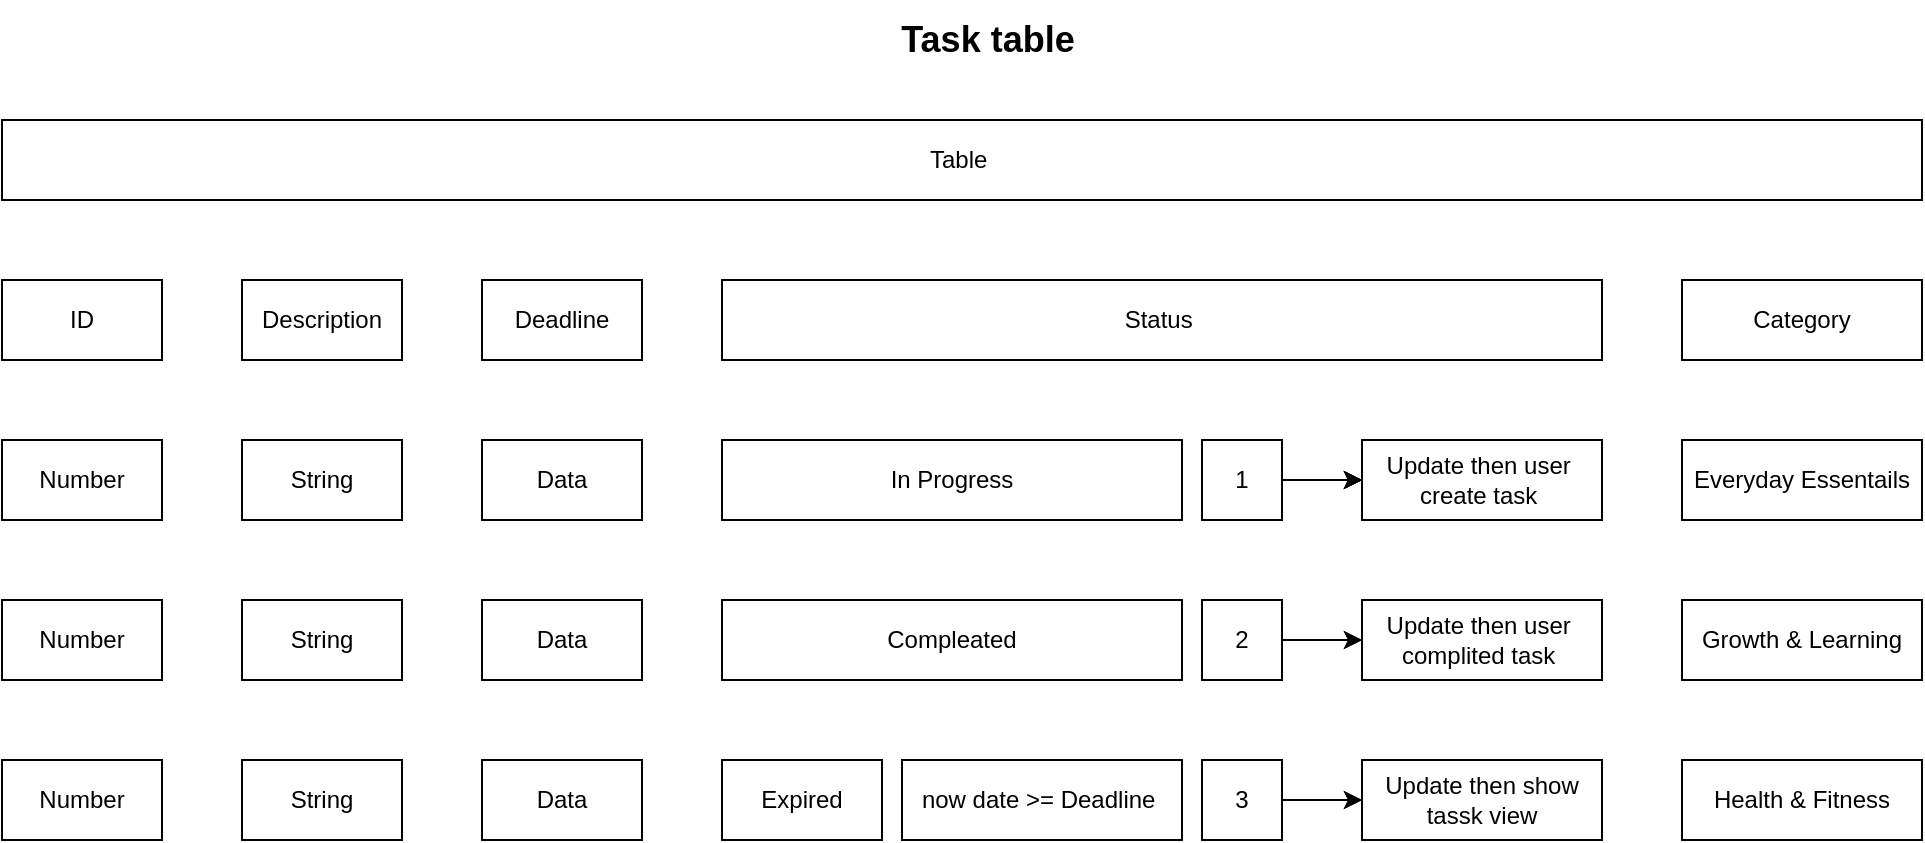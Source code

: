 <mxfile>
    <diagram id="2u_pkWldPYGET0MiNu1v" name="task_table">
        <mxGraphModel dx="1107" dy="442" grid="1" gridSize="10" guides="1" tooltips="1" connect="1" arrows="1" fold="1" page="1" pageScale="1" pageWidth="850" pageHeight="1100" math="0" shadow="0">
            <root>
                <mxCell id="0"/>
                <mxCell id="1" parent="0"/>
                <mxCell id="lUVyvz6z4iQsiodLrncH-1" value="Table&amp;nbsp;" style="whiteSpace=wrap;html=1;" parent="1" vertex="1">
                    <mxGeometry x="40" y="120" width="960" height="40" as="geometry"/>
                </mxCell>
                <mxCell id="lUVyvz6z4iQsiodLrncH-3" value="Deadline" style="whiteSpace=wrap;html=1;" parent="1" vertex="1">
                    <mxGeometry x="280" y="200" width="80" height="40" as="geometry"/>
                </mxCell>
                <mxCell id="lUVyvz6z4iQsiodLrncH-4" value="Task" style="whiteSpace=wrap;html=1;" parent="1" vertex="1">
                    <mxGeometry x="160" y="200" width="80" height="40" as="geometry"/>
                </mxCell>
                <mxCell id="lUVyvz6z4iQsiodLrncH-5" value="ID" style="whiteSpace=wrap;html=1;" parent="1" vertex="1">
                    <mxGeometry x="40" y="200" width="80" height="40" as="geometry"/>
                </mxCell>
                <mxCell id="lUVyvz6z4iQsiodLrncH-6" value="Status&amp;nbsp;" style="whiteSpace=wrap;html=1;" parent="1" vertex="1">
                    <mxGeometry x="400" y="200" width="440" height="40" as="geometry"/>
                </mxCell>
                <mxCell id="lUVyvz6z4iQsiodLrncH-8" value="Compleated" style="whiteSpace=wrap;html=1;" parent="1" vertex="1">
                    <mxGeometry x="400" y="360" width="230" height="40" as="geometry"/>
                </mxCell>
                <mxCell id="lUVyvz6z4iQsiodLrncH-9" value="In Progress" style="whiteSpace=wrap;html=1;" parent="1" vertex="1">
                    <mxGeometry x="400" y="280" width="230" height="40" as="geometry"/>
                </mxCell>
                <mxCell id="I75iPzYH7P7_3Rjp9tsm-7" value="" style="edgeStyle=none;html=1;" parent="1" source="TAv9GN_8V4o4yKPXo0bG-1" target="I75iPzYH7P7_3Rjp9tsm-4" edge="1">
                    <mxGeometry relative="1" as="geometry"/>
                </mxCell>
                <mxCell id="TAv9GN_8V4o4yKPXo0bG-1" value="0" style="whiteSpace=wrap;html=1;" parent="1" vertex="1">
                    <mxGeometry x="640" y="280" width="40" height="40" as="geometry"/>
                </mxCell>
                <mxCell id="TAv9GN_8V4o4yKPXo0bG-2" value="1" style="whiteSpace=wrap;html=1;" parent="1" vertex="1">
                    <mxGeometry x="640" y="360" width="40" height="40" as="geometry"/>
                </mxCell>
                <mxCell id="TAv9GN_8V4o4yKPXo0bG-3" value="Data" style="whiteSpace=wrap;html=1;" parent="1" vertex="1">
                    <mxGeometry x="280" y="280" width="80" height="40" as="geometry"/>
                </mxCell>
                <mxCell id="TAv9GN_8V4o4yKPXo0bG-4" value="Data" style="whiteSpace=wrap;html=1;" parent="1" vertex="1">
                    <mxGeometry x="280" y="440" width="80" height="40" as="geometry"/>
                </mxCell>
                <mxCell id="TAv9GN_8V4o4yKPXo0bG-7" value="Expired" style="whiteSpace=wrap;html=1;" parent="1" vertex="1">
                    <mxGeometry x="400" y="440" width="80" height="40" as="geometry"/>
                </mxCell>
                <mxCell id="TAv9GN_8V4o4yKPXo0bG-8" value="2" style="whiteSpace=wrap;html=1;" parent="1" vertex="1">
                    <mxGeometry x="640" y="440" width="40" height="40" as="geometry"/>
                </mxCell>
                <mxCell id="TAv9GN_8V4o4yKPXo0bG-9" value="Now data &amp;gt; Deadline&amp;nbsp;" style="whiteSpace=wrap;html=1;" parent="1" vertex="1">
                    <mxGeometry x="490" y="440" width="140" height="40" as="geometry"/>
                </mxCell>
                <mxCell id="TAv9GN_8V4o4yKPXo0bG-10" value="Data" style="whiteSpace=wrap;html=1;" parent="1" vertex="1">
                    <mxGeometry x="280" y="360" width="80" height="40" as="geometry"/>
                </mxCell>
                <mxCell id="TAv9GN_8V4o4yKPXo0bG-11" value="String" style="whiteSpace=wrap;html=1;" parent="1" vertex="1">
                    <mxGeometry x="160" y="280" width="80" height="40" as="geometry"/>
                </mxCell>
                <mxCell id="TAv9GN_8V4o4yKPXo0bG-12" value="String" style="whiteSpace=wrap;html=1;" parent="1" vertex="1">
                    <mxGeometry x="160" y="360" width="80" height="40" as="geometry"/>
                </mxCell>
                <mxCell id="TAv9GN_8V4o4yKPXo0bG-13" value="String" style="whiteSpace=wrap;html=1;" parent="1" vertex="1">
                    <mxGeometry x="160" y="440" width="80" height="40" as="geometry"/>
                </mxCell>
                <mxCell id="TAv9GN_8V4o4yKPXo0bG-14" value="Number" style="whiteSpace=wrap;html=1;" parent="1" vertex="1">
                    <mxGeometry x="40" y="280" width="80" height="40" as="geometry"/>
                </mxCell>
                <mxCell id="TAv9GN_8V4o4yKPXo0bG-15" value="Number" style="whiteSpace=wrap;html=1;" parent="1" vertex="1">
                    <mxGeometry x="40" y="360" width="80" height="40" as="geometry"/>
                </mxCell>
                <mxCell id="TAv9GN_8V4o4yKPXo0bG-16" value="Number" style="whiteSpace=wrap;html=1;" parent="1" vertex="1">
                    <mxGeometry x="40" y="440" width="80" height="40" as="geometry"/>
                </mxCell>
                <mxCell id="R9fj3TDds0MRRUiAzYC0-1" value="&lt;font style=&quot;font-size: 18px;&quot;&gt;&lt;b&gt;Task table&amp;nbsp;&lt;/b&gt;&lt;/font&gt;" style="text;html=1;align=center;verticalAlign=middle;resizable=0;points=[];autosize=1;strokeColor=none;fillColor=none;" parent="1" vertex="1">
                    <mxGeometry x="475" y="60" width="120" height="40" as="geometry"/>
                </mxCell>
                <mxCell id="Gdmzk-xuzMw-r3wbsA-F-15" value="" style="endArrow=classic;html=1;exitX=1;exitY=0.5;exitDx=0;exitDy=0;entryX=0;entryY=0.5;entryDx=0;entryDy=0;" parent="1" target="Gdmzk-xuzMw-r3wbsA-F-16" edge="1">
                    <mxGeometry width="50" height="50" relative="1" as="geometry">
                        <mxPoint x="680" y="460" as="sourcePoint"/>
                        <mxPoint x="740" y="460" as="targetPoint"/>
                    </mxGeometry>
                </mxCell>
                <mxCell id="Gdmzk-xuzMw-r3wbsA-F-16" value="Update then run program&amp;nbsp;" style="rounded=0;whiteSpace=wrap;html=1;" parent="1" vertex="1">
                    <mxGeometry x="720" y="440" width="120" height="40" as="geometry"/>
                </mxCell>
                <mxCell id="I75iPzYH7P7_3Rjp9tsm-1" value="" style="endArrow=classic;html=1;exitX=1;exitY=0.5;exitDx=0;exitDy=0;entryX=0;entryY=0.5;entryDx=0;entryDy=0;" parent="1" target="I75iPzYH7P7_3Rjp9tsm-2" edge="1">
                    <mxGeometry width="50" height="50" relative="1" as="geometry">
                        <mxPoint x="680" y="380" as="sourcePoint"/>
                        <mxPoint x="740" y="380" as="targetPoint"/>
                    </mxGeometry>
                </mxCell>
                <mxCell id="I75iPzYH7P7_3Rjp9tsm-2" value="Update then user&amp;nbsp; complited task&amp;nbsp;" style="rounded=0;whiteSpace=wrap;html=1;" parent="1" vertex="1">
                    <mxGeometry x="720" y="360" width="120" height="40" as="geometry"/>
                </mxCell>
                <mxCell id="I75iPzYH7P7_3Rjp9tsm-3" value="" style="endArrow=classic;html=1;exitX=1;exitY=0.5;exitDx=0;exitDy=0;entryX=0;entryY=0.5;entryDx=0;entryDy=0;" parent="1" target="I75iPzYH7P7_3Rjp9tsm-4" edge="1">
                    <mxGeometry width="50" height="50" relative="1" as="geometry">
                        <mxPoint x="720" y="300" as="sourcePoint"/>
                        <mxPoint x="780" y="300" as="targetPoint"/>
                        <Array as="points">
                            <mxPoint x="680" y="300"/>
                            <mxPoint x="720" y="300"/>
                        </Array>
                    </mxGeometry>
                </mxCell>
                <mxCell id="I75iPzYH7P7_3Rjp9tsm-4" value="Update then user&amp;nbsp; create task&amp;nbsp;" style="rounded=0;whiteSpace=wrap;html=1;" parent="1" vertex="1">
                    <mxGeometry x="720" y="280" width="120" height="40" as="geometry"/>
                </mxCell>
                <mxCell id="I75iPzYH7P7_3Rjp9tsm-18" value="Category" style="whiteSpace=wrap;html=1;" parent="1" vertex="1">
                    <mxGeometry x="880" y="200" width="120" height="40" as="geometry"/>
                </mxCell>
                <mxCell id="I75iPzYH7P7_3Rjp9tsm-20" value="Growth &amp;amp; Learning" style="whiteSpace=wrap;html=1;" parent="1" vertex="1">
                    <mxGeometry x="880" y="360" width="120" height="40" as="geometry"/>
                </mxCell>
                <mxCell id="I75iPzYH7P7_3Rjp9tsm-21" value="Health &amp;amp; Fitness" style="whiteSpace=wrap;html=1;" parent="1" vertex="1">
                    <mxGeometry x="880" y="440" width="120" height="40" as="geometry"/>
                </mxCell>
                <mxCell id="I75iPzYH7P7_3Rjp9tsm-22" value="Everyday Essentails" style="whiteSpace=wrap;html=1;" parent="1" vertex="1">
                    <mxGeometry x="880" y="280" width="120" height="40" as="geometry"/>
                </mxCell>
                <mxCell id="yLwwEw2vR53jxKDzMqly-1" value="Deadline" style="whiteSpace=wrap;html=1;" parent="1" vertex="1">
                    <mxGeometry x="280" y="200" width="80" height="40" as="geometry"/>
                </mxCell>
                <mxCell id="yLwwEw2vR53jxKDzMqly-2" value="Description" style="whiteSpace=wrap;html=1;" parent="1" vertex="1">
                    <mxGeometry x="160" y="200" width="80" height="40" as="geometry"/>
                </mxCell>
                <mxCell id="yLwwEw2vR53jxKDzMqly-3" value="Status&amp;nbsp;" style="whiteSpace=wrap;html=1;" parent="1" vertex="1">
                    <mxGeometry x="400" y="200" width="440" height="40" as="geometry"/>
                </mxCell>
                <mxCell id="yLwwEw2vR53jxKDzMqly-4" value="Compleated" style="whiteSpace=wrap;html=1;" parent="1" vertex="1">
                    <mxGeometry x="400" y="360" width="230" height="40" as="geometry"/>
                </mxCell>
                <mxCell id="yLwwEw2vR53jxKDzMqly-5" value="In Progress" style="whiteSpace=wrap;html=1;" parent="1" vertex="1">
                    <mxGeometry x="400" y="280" width="230" height="40" as="geometry"/>
                </mxCell>
                <mxCell id="yLwwEw2vR53jxKDzMqly-6" value="" style="edgeStyle=none;html=1;" parent="1" source="yLwwEw2vR53jxKDzMqly-7" target="yLwwEw2vR53jxKDzMqly-24" edge="1">
                    <mxGeometry relative="1" as="geometry"/>
                </mxCell>
                <mxCell id="yLwwEw2vR53jxKDzMqly-7" value="1" style="whiteSpace=wrap;html=1;" parent="1" vertex="1">
                    <mxGeometry x="640" y="280" width="40" height="40" as="geometry"/>
                </mxCell>
                <mxCell id="yLwwEw2vR53jxKDzMqly-8" value="2" style="whiteSpace=wrap;html=1;" parent="1" vertex="1">
                    <mxGeometry x="640" y="360" width="40" height="40" as="geometry"/>
                </mxCell>
                <mxCell id="yLwwEw2vR53jxKDzMqly-9" value="Data" style="whiteSpace=wrap;html=1;" parent="1" vertex="1">
                    <mxGeometry x="280" y="280" width="80" height="40" as="geometry"/>
                </mxCell>
                <mxCell id="yLwwEw2vR53jxKDzMqly-10" value="Data" style="whiteSpace=wrap;html=1;" parent="1" vertex="1">
                    <mxGeometry x="280" y="440" width="80" height="40" as="geometry"/>
                </mxCell>
                <mxCell id="yLwwEw2vR53jxKDzMqly-11" value="Expired" style="whiteSpace=wrap;html=1;" parent="1" vertex="1">
                    <mxGeometry x="400" y="440" width="80" height="40" as="geometry"/>
                </mxCell>
                <mxCell id="yLwwEw2vR53jxKDzMqly-12" value="3" style="whiteSpace=wrap;html=1;" parent="1" vertex="1">
                    <mxGeometry x="640" y="440" width="40" height="40" as="geometry"/>
                </mxCell>
                <mxCell id="yLwwEw2vR53jxKDzMqly-13" value="now date &amp;gt;= Deadline&amp;nbsp;" style="whiteSpace=wrap;html=1;" parent="1" vertex="1">
                    <mxGeometry x="490" y="440" width="140" height="40" as="geometry"/>
                </mxCell>
                <mxCell id="yLwwEw2vR53jxKDzMqly-14" value="Data" style="whiteSpace=wrap;html=1;" parent="1" vertex="1">
                    <mxGeometry x="280" y="360" width="80" height="40" as="geometry"/>
                </mxCell>
                <mxCell id="yLwwEw2vR53jxKDzMqly-15" value="String" style="whiteSpace=wrap;html=1;" parent="1" vertex="1">
                    <mxGeometry x="160" y="280" width="80" height="40" as="geometry"/>
                </mxCell>
                <mxCell id="yLwwEw2vR53jxKDzMqly-16" value="String" style="whiteSpace=wrap;html=1;" parent="1" vertex="1">
                    <mxGeometry x="160" y="360" width="80" height="40" as="geometry"/>
                </mxCell>
                <mxCell id="yLwwEw2vR53jxKDzMqly-17" value="String" style="whiteSpace=wrap;html=1;" parent="1" vertex="1">
                    <mxGeometry x="160" y="440" width="80" height="40" as="geometry"/>
                </mxCell>
                <mxCell id="yLwwEw2vR53jxKDzMqly-19" value="" style="endArrow=classic;html=1;exitX=1;exitY=0.5;exitDx=0;exitDy=0;entryX=0;entryY=0.5;entryDx=0;entryDy=0;" parent="1" target="yLwwEw2vR53jxKDzMqly-20" edge="1">
                    <mxGeometry width="50" height="50" relative="1" as="geometry">
                        <mxPoint x="680" y="460" as="sourcePoint"/>
                        <mxPoint x="740" y="460" as="targetPoint"/>
                    </mxGeometry>
                </mxCell>
                <mxCell id="yLwwEw2vR53jxKDzMqly-20" value="Update then show tassk view" style="rounded=0;whiteSpace=wrap;html=1;" parent="1" vertex="1">
                    <mxGeometry x="720" y="440" width="120" height="40" as="geometry"/>
                </mxCell>
                <mxCell id="yLwwEw2vR53jxKDzMqly-21" value="" style="endArrow=classic;html=1;exitX=1;exitY=0.5;exitDx=0;exitDy=0;entryX=0;entryY=0.5;entryDx=0;entryDy=0;" parent="1" target="yLwwEw2vR53jxKDzMqly-22" edge="1">
                    <mxGeometry width="50" height="50" relative="1" as="geometry">
                        <mxPoint x="680" y="380" as="sourcePoint"/>
                        <mxPoint x="740" y="380" as="targetPoint"/>
                    </mxGeometry>
                </mxCell>
                <mxCell id="yLwwEw2vR53jxKDzMqly-22" value="Update then user&amp;nbsp; complited task&amp;nbsp;" style="rounded=0;whiteSpace=wrap;html=1;" parent="1" vertex="1">
                    <mxGeometry x="720" y="360" width="120" height="40" as="geometry"/>
                </mxCell>
                <mxCell id="yLwwEw2vR53jxKDzMqly-23" value="" style="endArrow=classic;html=1;exitX=1;exitY=0.5;exitDx=0;exitDy=0;entryX=0;entryY=0.5;entryDx=0;entryDy=0;" parent="1" target="yLwwEw2vR53jxKDzMqly-24" edge="1">
                    <mxGeometry width="50" height="50" relative="1" as="geometry">
                        <mxPoint x="720" y="300" as="sourcePoint"/>
                        <mxPoint x="780" y="300" as="targetPoint"/>
                        <Array as="points">
                            <mxPoint x="680" y="300"/>
                            <mxPoint x="720" y="300"/>
                        </Array>
                    </mxGeometry>
                </mxCell>
                <mxCell id="yLwwEw2vR53jxKDzMqly-24" value="Update then user&amp;nbsp; create task&amp;nbsp;" style="rounded=0;whiteSpace=wrap;html=1;" parent="1" vertex="1">
                    <mxGeometry x="720" y="280" width="120" height="40" as="geometry"/>
                </mxCell>
                <mxCell id="yLwwEw2vR53jxKDzMqly-25" value="Category" style="whiteSpace=wrap;html=1;" parent="1" vertex="1">
                    <mxGeometry x="880" y="200" width="120" height="40" as="geometry"/>
                </mxCell>
                <mxCell id="yLwwEw2vR53jxKDzMqly-26" value="Growth &amp;amp; Learning" style="whiteSpace=wrap;html=1;" parent="1" vertex="1">
                    <mxGeometry x="880" y="360" width="120" height="40" as="geometry"/>
                </mxCell>
                <mxCell id="yLwwEw2vR53jxKDzMqly-27" value="Health &amp;amp; Fitness" style="whiteSpace=wrap;html=1;" parent="1" vertex="1">
                    <mxGeometry x="880" y="440" width="120" height="40" as="geometry"/>
                </mxCell>
                <mxCell id="yLwwEw2vR53jxKDzMqly-28" value="Everyday Essentails" style="whiteSpace=wrap;html=1;" parent="1" vertex="1">
                    <mxGeometry x="880" y="280" width="120" height="40" as="geometry"/>
                </mxCell>
                <mxCell id="yLwwEw2vR53jxKDzMqly-30" value="Table&amp;nbsp;" style="whiteSpace=wrap;html=1;" parent="1" vertex="1">
                    <mxGeometry x="40" y="120" width="960" height="40" as="geometry"/>
                </mxCell>
            </root>
        </mxGraphModel>
    </diagram>
    <diagram id="00VdZyceGutYEs7GiR91" name="profile_table">
        <mxGraphModel dx="1107" dy="442" grid="1" gridSize="10" guides="1" tooltips="1" connect="1" arrows="1" fold="1" page="1" pageScale="1" pageWidth="850" pageHeight="1100" math="0" shadow="0">
            <root>
                <mxCell id="0"/>
                <mxCell id="1" parent="0"/>
                <mxCell id="OC98j3tvj0h6M3Tz_qbK-3" value="First name" style="whiteSpace=wrap;html=1;" parent="1" vertex="1">
                    <mxGeometry x="40" y="200" width="80" height="40" as="geometry"/>
                </mxCell>
                <mxCell id="OC98j3tvj0h6M3Tz_qbK-16" value="String" style="whiteSpace=wrap;html=1;" parent="1" vertex="1">
                    <mxGeometry x="160" y="280" width="80" height="40" as="geometry"/>
                </mxCell>
                <mxCell id="OC98j3tvj0h6M3Tz_qbK-22" value="&lt;font style=&quot;font-size: 18px;&quot;&gt;&lt;b&gt;Profile table&amp;nbsp;&lt;/b&gt;&lt;/font&gt;" style="text;html=1;align=center;verticalAlign=middle;resizable=0;points=[];autosize=1;strokeColor=none;fillColor=none;" parent="1" vertex="1">
                    <mxGeometry x="690" y="60" width="130" height="40" as="geometry"/>
                </mxCell>
                <mxCell id="OC98j3tvj0h6M3Tz_qbK-33" value="Physical" style="whiteSpace=wrap;html=1;" parent="1" vertex="1">
                    <mxGeometry x="280" y="200" width="200" height="40" as="geometry"/>
                </mxCell>
                <mxCell id="OC98j3tvj0h6M3Tz_qbK-34" value="Last name" style="whiteSpace=wrap;html=1;" parent="1" vertex="1">
                    <mxGeometry x="160" y="200" width="80" height="40" as="geometry"/>
                </mxCell>
                <mxCell id="OC98j3tvj0h6M3Tz_qbK-41" value="Number" style="whiteSpace=wrap;html=1;" parent="1" vertex="1">
                    <mxGeometry x="280" y="280" width="200" height="40" as="geometry"/>
                </mxCell>
                <mxCell id="OC98j3tvj0h6M3Tz_qbK-61" value="Table&amp;nbsp;" style="whiteSpace=wrap;html=1;" parent="1" vertex="1">
                    <mxGeometry x="40" y="120" width="1400" height="40" as="geometry"/>
                </mxCell>
                <mxCell id="QGGA7lPWlOZipwo0ywvL-2" value="String" style="whiteSpace=wrap;html=1;" parent="1" vertex="1">
                    <mxGeometry x="40" y="280" width="80" height="40" as="geometry"/>
                </mxCell>
                <mxCell id="QGGA7lPWlOZipwo0ywvL-3" value="Smart&amp;nbsp;" style="whiteSpace=wrap;html=1;" parent="1" vertex="1">
                    <mxGeometry x="520" y="200" width="200" height="40" as="geometry"/>
                </mxCell>
                <mxCell id="QGGA7lPWlOZipwo0ywvL-4" value="Number" style="whiteSpace=wrap;html=1;" parent="1" vertex="1">
                    <mxGeometry x="520" y="280" width="200" height="40" as="geometry"/>
                </mxCell>
                <mxCell id="QGGA7lPWlOZipwo0ywvL-5" value="Lifestyle&amp;nbsp;" style="whiteSpace=wrap;html=1;" parent="1" vertex="1">
                    <mxGeometry x="760" y="200" width="200" height="40" as="geometry"/>
                </mxCell>
                <mxCell id="QGGA7lPWlOZipwo0ywvL-6" value="Number" style="whiteSpace=wrap;html=1;" parent="1" vertex="1">
                    <mxGeometry x="760" y="280" width="200" height="40" as="geometry"/>
                </mxCell>
                <mxCell id="QGGA7lPWlOZipwo0ywvL-7" value="Coins" style="whiteSpace=wrap;html=1;" parent="1" vertex="1">
                    <mxGeometry x="1000" y="200" width="200" height="40" as="geometry"/>
                </mxCell>
                <mxCell id="QGGA7lPWlOZipwo0ywvL-8" value="Number" style="whiteSpace=wrap;html=1;" parent="1" vertex="1">
                    <mxGeometry x="1000" y="280" width="200" height="40" as="geometry"/>
                </mxCell>
                <mxCell id="QGGA7lPWlOZipwo0ywvL-9" value="IF finished task get 25 coins" style="whiteSpace=wrap;html=1;" parent="1" vertex="1">
                    <mxGeometry x="1000" y="330" width="200" height="40" as="geometry"/>
                </mxCell>
                <mxCell id="QGGA7lPWlOZipwo0ywvL-10" value="IF finished Health &amp;amp; Fitness&amp;nbsp;type task get +15 points" style="whiteSpace=wrap;html=1;" parent="1" vertex="1">
                    <mxGeometry x="280" y="330" width="200" height="40" as="geometry"/>
                </mxCell>
                <mxCell id="6r_1Jkb7a535yck844j9-1" value="100 points represent 1lv" style="rounded=0;whiteSpace=wrap;html=1;" parent="1" vertex="1">
                    <mxGeometry x="280" y="380" width="200" height="40" as="geometry"/>
                </mxCell>
                <mxCell id="6r_1Jkb7a535yck844j9-2" value="IF finished Growth &amp;amp; Learning&amp;nbsp;type task get +15 points" style="whiteSpace=wrap;html=1;" parent="1" vertex="1">
                    <mxGeometry x="520" y="330" width="200" height="40" as="geometry"/>
                </mxCell>
                <mxCell id="6r_1Jkb7a535yck844j9-3" value="100 points represent 1lv" style="rounded=0;whiteSpace=wrap;html=1;" parent="1" vertex="1">
                    <mxGeometry x="520" y="380" width="200" height="40" as="geometry"/>
                </mxCell>
                <mxCell id="TYKKYt_whQLlizpmG4Si-1" value="IF finished Everyday Essentails&amp;nbsp;type task get +15 points" style="whiteSpace=wrap;html=1;" parent="1" vertex="1">
                    <mxGeometry x="760" y="330" width="200" height="40" as="geometry"/>
                </mxCell>
                <mxCell id="63u_IfI6S-0oMnX7cGZ1-1" value="100 points represet 1lv" style="rounded=0;whiteSpace=wrap;html=1;" parent="1" vertex="1">
                    <mxGeometry x="760" y="380" width="200" height="40" as="geometry"/>
                </mxCell>
                <mxCell id="63u_IfI6S-0oMnX7cGZ1-2" value="Items" style="whiteSpace=wrap;html=1;" parent="1" vertex="1">
                    <mxGeometry x="1240" y="200" width="200" height="40" as="geometry"/>
                </mxCell>
                <mxCell id="63u_IfI6S-0oMnX7cGZ1-3" value="List string" style="whiteSpace=wrap;html=1;" parent="1" vertex="1">
                    <mxGeometry x="1240" y="280" width="200" height="40" as="geometry"/>
                </mxCell>
            </root>
        </mxGraphModel>
    </diagram>
    <diagram id="hG2F07Et_ILe1HVBB6uV" name="items_table">
        <mxGraphModel dx="1107" dy="442" grid="1" gridSize="10" guides="1" tooltips="1" connect="1" arrows="1" fold="1" page="1" pageScale="1" pageWidth="850" pageHeight="1100" math="0" shadow="0">
            <root>
                <mxCell id="0"/>
                <mxCell id="1" parent="0"/>
                <mxCell id="x48AD4_XOgR4Tkp7OeRv-3" value="ID" style="whiteSpace=wrap;html=1;" parent="1" vertex="1">
                    <mxGeometry x="210" y="210" width="80" height="40" as="geometry"/>
                </mxCell>
                <mxCell id="x48AD4_XOgR4Tkp7OeRv-19" value="Number" style="whiteSpace=wrap;html=1;" parent="1" vertex="1">
                    <mxGeometry x="210" y="290" width="80" height="40" as="geometry"/>
                </mxCell>
                <mxCell id="x48AD4_XOgR4Tkp7OeRv-22" value="&lt;font style=&quot;font-size: 18px;&quot;&gt;&lt;b&gt;Items table&lt;/b&gt;&lt;/font&gt;" style="text;html=1;align=center;verticalAlign=middle;resizable=0;points=[];autosize=1;strokeColor=none;fillColor=none;" parent="1" vertex="1">
                    <mxGeometry x="365" y="90" width="120" height="40" as="geometry"/>
                </mxCell>
                <mxCell id="x48AD4_XOgR4Tkp7OeRv-34" value="Coins" style="whiteSpace=wrap;html=1;" parent="1" vertex="1">
                    <mxGeometry x="570" y="210" width="80" height="40" as="geometry"/>
                </mxCell>
                <mxCell id="x48AD4_XOgR4Tkp7OeRv-35" value="Item" style="whiteSpace=wrap;html=1;" parent="1" vertex="1">
                    <mxGeometry x="330" y="210" width="80" height="40" as="geometry"/>
                </mxCell>
                <mxCell id="x48AD4_XOgR4Tkp7OeRv-42" value="Number" style="whiteSpace=wrap;html=1;" parent="1" vertex="1">
                    <mxGeometry x="570" y="290" width="80" height="40" as="geometry"/>
                </mxCell>
                <mxCell id="x48AD4_XOgR4Tkp7OeRv-48" value="String" style="whiteSpace=wrap;html=1;" parent="1" vertex="1">
                    <mxGeometry x="330" y="290" width="80" height="40" as="geometry"/>
                </mxCell>
                <mxCell id="x48AD4_XOgR4Tkp7OeRv-62" value="Table&amp;nbsp;" style="whiteSpace=wrap;html=1;" parent="1" vertex="1">
                    <mxGeometry x="210" y="130" width="440" height="40" as="geometry"/>
                </mxCell>
                <mxCell id="2Ao2KaPrLxZbbei53p_S-1" value="Name" style="whiteSpace=wrap;html=1;" parent="1" vertex="1">
                    <mxGeometry x="450" y="210" width="80" height="40" as="geometry"/>
                </mxCell>
                <mxCell id="2Ao2KaPrLxZbbei53p_S-2" value="String" style="whiteSpace=wrap;html=1;" parent="1" vertex="1">
                    <mxGeometry x="450" y="290" width="80" height="40" as="geometry"/>
                </mxCell>
            </root>
        </mxGraphModel>
    </diagram>
    <diagram id="mE5XGSduQ6b0PAP6TRTr" name="menu_process">
        <mxGraphModel dx="2013" dy="804" grid="1" gridSize="10" guides="1" tooltips="1" connect="1" arrows="1" fold="1" page="1" pageScale="1" pageWidth="850" pageHeight="1100" math="0" shadow="0">
            <root>
                <mxCell id="0"/>
                <mxCell id="1" parent="0"/>
                <mxCell id="2" value="" style="ellipse;whiteSpace=wrap;html=1;aspect=fixed;" parent="1" vertex="1">
                    <mxGeometry x="400" y="100" width="80" height="80" as="geometry"/>
                </mxCell>
                <mxCell id="3" value="&lt;font style=&quot;font-size: 18px;&quot;&gt;&lt;b&gt;Menu process&lt;/b&gt;&lt;/font&gt;" style="text;html=1;align=center;verticalAlign=middle;resizable=0;points=[];autosize=1;strokeColor=none;fillColor=none;" parent="1" vertex="1">
                    <mxGeometry x="375" y="60" width="140" height="40" as="geometry"/>
                </mxCell>
                <mxCell id="4" value="Start" style="text;html=1;strokeColor=none;fillColor=none;align=center;verticalAlign=middle;whiteSpace=wrap;rounded=0;fontSize=12;" parent="1" vertex="1">
                    <mxGeometry x="410" y="125" width="60" height="30" as="geometry"/>
                </mxCell>
                <mxCell id="6" value="" style="endArrow=classic;html=1;fontSize=12;exitX=0.5;exitY=1;exitDx=0;exitDy=0;startArrow=none;entryX=0.5;entryY=0;entryDx=0;entryDy=0;" parent="1" source="32" target="lBUubBWC1PakiKGtR_6F-32" edge="1">
                    <mxGeometry width="50" height="50" relative="1" as="geometry">
                        <mxPoint x="430" y="240" as="sourcePoint"/>
                        <mxPoint x="440" y="1330" as="targetPoint"/>
                    </mxGeometry>
                </mxCell>
                <mxCell id="8" value="Remove&lt;br&gt;&amp;nbsp;task&amp;nbsp;" style="ellipse;whiteSpace=wrap;html=1;aspect=fixed;fontSize=12;" parent="1" vertex="1">
                    <mxGeometry x="40" y="280" width="80" height="80" as="geometry"/>
                </mxCell>
                <mxCell id="9" value="Run &lt;br&gt;manage&amp;nbsp;task mode" style="ellipse;whiteSpace=wrap;html=1;aspect=fixed;fontSize=12;" parent="1" vertex="1">
                    <mxGeometry x="240" y="340" width="80" height="80" as="geometry"/>
                </mxCell>
                <mxCell id="10" value="Update&lt;br&gt;&amp;nbsp;description" style="ellipse;whiteSpace=wrap;html=1;aspect=fixed;fontSize=12;" parent="1" vertex="1">
                    <mxGeometry x="30" y="370" width="80" height="80" as="geometry"/>
                </mxCell>
                <mxCell id="11" value="Run &lt;br&gt;view&amp;nbsp; todo task mode" style="ellipse;whiteSpace=wrap;html=1;aspect=fixed;fontSize=12;" parent="1" vertex="1">
                    <mxGeometry x="240" y="580" width="80" height="80" as="geometry"/>
                </mxCell>
                <mxCell id="12" value="Run view&lt;br&gt;profile mode" style="ellipse;whiteSpace=wrap;html=1;aspect=fixed;fontSize=12;" parent="1" vertex="1">
                    <mxGeometry x="240" y="820" width="80" height="80" as="geometry"/>
                </mxCell>
                <mxCell id="13" value="Number&amp;nbsp;2" style="rounded=0;whiteSpace=wrap;html=1;" parent="1" vertex="1">
                    <mxGeometry x="400" y="480" width="80" height="40" as="geometry"/>
                </mxCell>
                <mxCell id="14" value="Number 1" style="rounded=0;whiteSpace=wrap;html=1;" parent="1" vertex="1">
                    <mxGeometry x="400" y="360" width="80" height="40" as="geometry"/>
                </mxCell>
                <mxCell id="16" value="Number 3" style="rounded=0;whiteSpace=wrap;html=1;" parent="1" vertex="1">
                    <mxGeometry x="400" y="600" width="80" height="40" as="geometry"/>
                </mxCell>
                <mxCell id="17" value="Number 4" style="rounded=0;whiteSpace=wrap;html=1;" parent="1" vertex="1">
                    <mxGeometry x="400" y="720" width="80" height="40" as="geometry"/>
                </mxCell>
                <mxCell id="18" value="" style="endArrow=classic;html=1;rounded=0;fontSize=12;entryX=1;entryY=0.5;entryDx=0;entryDy=0;exitX=0;exitY=0.5;exitDx=0;exitDy=0;" parent="1" source="14" target="9" edge="1">
                    <mxGeometry width="50" height="50" relative="1" as="geometry">
                        <mxPoint x="590" y="530" as="sourcePoint"/>
                        <mxPoint x="640" y="480" as="targetPoint"/>
                    </mxGeometry>
                </mxCell>
                <mxCell id="19" value="" style="endArrow=classic;html=1;rounded=0;fontSize=12;entryX=1;entryY=0.5;entryDx=0;entryDy=0;exitX=0;exitY=0.5;exitDx=0;exitDy=0;" parent="1" edge="1">
                    <mxGeometry width="50" height="50" relative="1" as="geometry">
                        <mxPoint x="400" y="499.47" as="sourcePoint"/>
                        <mxPoint x="320" y="499.47" as="targetPoint"/>
                    </mxGeometry>
                </mxCell>
                <mxCell id="21" value="" style="endArrow=classic;html=1;rounded=0;fontSize=12;entryX=1;entryY=0.5;entryDx=0;entryDy=0;exitX=0;exitY=0.5;exitDx=0;exitDy=0;" parent="1" edge="1">
                    <mxGeometry width="50" height="50" relative="1" as="geometry">
                        <mxPoint x="400" y="619.47" as="sourcePoint"/>
                        <mxPoint x="320" y="619.47" as="targetPoint"/>
                    </mxGeometry>
                </mxCell>
                <mxCell id="22" value="" style="endArrow=classic;html=1;rounded=0;fontSize=12;entryX=1;entryY=0.5;entryDx=0;entryDy=0;exitX=0;exitY=0.5;exitDx=0;exitDy=0;" parent="1" edge="1">
                    <mxGeometry width="50" height="50" relative="1" as="geometry">
                        <mxPoint x="400" y="739.47" as="sourcePoint"/>
                        <mxPoint x="320" y="739.47" as="targetPoint"/>
                    </mxGeometry>
                </mxCell>
                <mxCell id="28" value="Exit&amp;nbsp;" style="ellipse;whiteSpace=wrap;html=1;aspect=fixed;fontSize=12;" parent="1" vertex="1">
                    <mxGeometry x="240" y="1300" width="80" height="80" as="geometry"/>
                </mxCell>
                <mxCell id="gU6qNUAx4PYji-qserAW-41" value="" style="edgeStyle=none;html=1;" parent="1" source="29" target="28" edge="1">
                    <mxGeometry relative="1" as="geometry"/>
                </mxCell>
                <mxCell id="29" value="Number 8" style="rounded=0;whiteSpace=wrap;html=1;" parent="1" vertex="1">
                    <mxGeometry x="400" y="1320" width="80" height="40" as="geometry"/>
                </mxCell>
                <mxCell id="31" value="" style="endArrow=none;html=1;fontSize=12;exitX=0.5;exitY=1;exitDx=0;exitDy=0;entryX=0.5;entryY=0;entryDx=0;entryDy=0;" parent="1" source="2" target="32" edge="1">
                    <mxGeometry width="50" height="50" relative="1" as="geometry">
                        <mxPoint x="440.0" y="180" as="sourcePoint"/>
                        <mxPoint x="440.0" y="1040" as="targetPoint"/>
                    </mxGeometry>
                </mxCell>
                <mxCell id="32" value="User input" style="rounded=0;whiteSpace=wrap;html=1;" parent="1" vertex="1">
                    <mxGeometry x="360" y="240" width="160" height="40" as="geometry"/>
                </mxCell>
                <mxCell id="gU6qNUAx4PYji-qserAW-32" value="Send feedback&amp;nbsp;" style="ellipse;whiteSpace=wrap;html=1;aspect=fixed;fontSize=12;" parent="1" vertex="1">
                    <mxGeometry x="240" y="1180" width="80" height="80" as="geometry"/>
                </mxCell>
                <mxCell id="gU6qNUAx4PYji-qserAW-33" value="Number 7" style="rounded=0;whiteSpace=wrap;html=1;" parent="1" vertex="1">
                    <mxGeometry x="400" y="1200" width="80" height="40" as="geometry"/>
                </mxCell>
                <mxCell id="gU6qNUAx4PYji-qserAW-34" value="" style="endArrow=classic;html=1;rounded=0;fontSize=12;entryX=1;entryY=0.5;entryDx=0;entryDy=0;exitX=0;exitY=0.5;exitDx=0;exitDy=0;" parent="1" edge="1">
                    <mxGeometry width="50" height="50" relative="1" as="geometry">
                        <mxPoint x="400" y="1219.47" as="sourcePoint"/>
                        <mxPoint x="320" y="1219.47" as="targetPoint"/>
                    </mxGeometry>
                </mxCell>
                <mxCell id="5_NKZsBbBgUMe8ZWv07c-32" value="Run &lt;br&gt;buy items mode" style="ellipse;whiteSpace=wrap;html=1;aspect=fixed;fontSize=12;" parent="1" vertex="1">
                    <mxGeometry x="240" y="1060" width="80" height="80" as="geometry"/>
                </mxCell>
                <mxCell id="5_NKZsBbBgUMe8ZWv07c-33" value="Number 6" style="rounded=0;whiteSpace=wrap;html=1;" parent="1" vertex="1">
                    <mxGeometry x="400" y="1080" width="80" height="40" as="geometry"/>
                </mxCell>
                <mxCell id="5_NKZsBbBgUMe8ZWv07c-34" value="" style="endArrow=classic;html=1;rounded=0;fontSize=12;entryX=1;entryY=0.5;entryDx=0;entryDy=0;exitX=0;exitY=0.5;exitDx=0;exitDy=0;" parent="1" edge="1">
                    <mxGeometry width="50" height="50" relative="1" as="geometry">
                        <mxPoint x="400" y="1099.47" as="sourcePoint"/>
                        <mxPoint x="320" y="1099.47" as="targetPoint"/>
                    </mxGeometry>
                </mxCell>
                <mxCell id="5_NKZsBbBgUMe8ZWv07c-36" value="Run &lt;br&gt;&amp;nbsp;view all task&amp;nbsp; mode" style="ellipse;whiteSpace=wrap;html=1;aspect=fixed;fontSize=12;" parent="1" vertex="1">
                    <mxGeometry x="240" y="460" width="80" height="80" as="geometry"/>
                </mxCell>
                <mxCell id="5_NKZsBbBgUMe8ZWv07c-37" value="Add task&amp;nbsp;" style="ellipse;whiteSpace=wrap;html=1;aspect=fixed;fontSize=12;" parent="1" vertex="1">
                    <mxGeometry x="60" y="200" width="80" height="80" as="geometry"/>
                </mxCell>
                <mxCell id="5_NKZsBbBgUMe8ZWv07c-38" value="" style="endArrow=none;html=1;exitX=1;exitY=0.5;exitDx=0;exitDy=0;entryX=0;entryY=1;entryDx=0;entryDy=0;" parent="1" source="10" target="9" edge="1">
                    <mxGeometry width="50" height="50" relative="1" as="geometry">
                        <mxPoint x="120" y="560" as="sourcePoint"/>
                        <mxPoint x="170" y="510" as="targetPoint"/>
                    </mxGeometry>
                </mxCell>
                <mxCell id="5_NKZsBbBgUMe8ZWv07c-39" value="" style="endArrow=none;html=1;exitX=1;exitY=0.5;exitDx=0;exitDy=0;entryX=0;entryY=0.5;entryDx=0;entryDy=0;" parent="1" source="8" target="9" edge="1">
                    <mxGeometry width="50" height="50" relative="1" as="geometry">
                        <mxPoint x="130" y="480" as="sourcePoint"/>
                        <mxPoint x="255.137" y="409.61" as="targetPoint"/>
                    </mxGeometry>
                </mxCell>
                <mxCell id="5_NKZsBbBgUMe8ZWv07c-40" value="" style="endArrow=none;html=1;exitX=1.004;exitY=0.573;exitDx=0;exitDy=0;entryX=0;entryY=0;entryDx=0;entryDy=0;exitPerimeter=0;" parent="1" source="5_NKZsBbBgUMe8ZWv07c-37" target="9" edge="1">
                    <mxGeometry width="50" height="50" relative="1" as="geometry">
                        <mxPoint x="130" y="390" as="sourcePoint"/>
                        <mxPoint x="250.0" y="390" as="targetPoint"/>
                    </mxGeometry>
                </mxCell>
                <mxCell id="5_NKZsBbBgUMe8ZWv07c-41" value="Run&lt;br&gt;manage profile" style="ellipse;whiteSpace=wrap;html=1;aspect=fixed;fontSize=12;" parent="1" vertex="1">
                    <mxGeometry x="240" y="700" width="80" height="80" as="geometry"/>
                </mxCell>
                <mxCell id="5_NKZsBbBgUMe8ZWv07c-43" value="Number 5" style="rounded=0;whiteSpace=wrap;html=1;" parent="1" vertex="1">
                    <mxGeometry x="400" y="840" width="80" height="40" as="geometry"/>
                </mxCell>
                <mxCell id="5_NKZsBbBgUMe8ZWv07c-44" value="" style="endArrow=classic;html=1;rounded=0;fontSize=12;entryX=1;entryY=0.5;entryDx=0;entryDy=0;exitX=0;exitY=0.5;exitDx=0;exitDy=0;" parent="1" edge="1">
                    <mxGeometry width="50" height="50" relative="1" as="geometry">
                        <mxPoint x="400" y="859.58" as="sourcePoint"/>
                        <mxPoint x="320" y="859.58" as="targetPoint"/>
                    </mxGeometry>
                </mxCell>
                <mxCell id="lBUubBWC1PakiKGtR_6F-32" value="End" style="ellipse;whiteSpace=wrap;html=1;aspect=fixed;fontSize=12;" parent="1" vertex="1">
                    <mxGeometry x="400" y="1400" width="80" height="80" as="geometry"/>
                </mxCell>
                <mxCell id="P3kpdRQEBc205Eetkckp-32" value="Update&lt;br&gt;&amp;nbsp;profile" style="ellipse;whiteSpace=wrap;html=1;aspect=fixed;fontSize=12;" parent="1" vertex="1">
                    <mxGeometry x="40" y="750" width="80" height="80" as="geometry"/>
                </mxCell>
                <mxCell id="P3kpdRQEBc205Eetkckp-33" value="Add profile" style="ellipse;whiteSpace=wrap;html=1;aspect=fixed;fontSize=12;" parent="1" vertex="1">
                    <mxGeometry x="40" y="660" width="80" height="80" as="geometry"/>
                </mxCell>
                <mxCell id="P3kpdRQEBc205Eetkckp-34" value="" style="endArrow=none;html=1;exitX=1;exitY=0.5;exitDx=0;exitDy=0;entryX=0;entryY=1;entryDx=0;entryDy=0;" parent="1" source="P3kpdRQEBc205Eetkckp-32" target="5_NKZsBbBgUMe8ZWv07c-41" edge="1">
                    <mxGeometry width="50" height="50" relative="1" as="geometry">
                        <mxPoint x="120" y="820" as="sourcePoint"/>
                        <mxPoint x="251.716" y="758.284" as="targetPoint"/>
                    </mxGeometry>
                </mxCell>
                <mxCell id="P3kpdRQEBc205Eetkckp-35" value="" style="endArrow=none;html=1;exitX=1;exitY=0.5;exitDx=0;exitDy=0;entryX=0;entryY=0;entryDx=0;entryDy=0;" parent="1" source="P3kpdRQEBc205Eetkckp-33" target="5_NKZsBbBgUMe8ZWv07c-41" edge="1">
                    <mxGeometry width="50" height="50" relative="1" as="geometry">
                        <mxPoint x="168.64" y="818.32" as="sourcePoint"/>
                        <mxPoint x="261.716" y="768.284" as="targetPoint"/>
                    </mxGeometry>
                </mxCell>
                <mxCell id="kc3Hmg23a14BtC_UId8T-32" value="Validate does correct&amp;nbsp;number" style="rounded=0;whiteSpace=wrap;html=1;" parent="1" vertex="1">
                    <mxGeometry x="100" y="100" width="240" height="40" as="geometry"/>
                </mxCell>
                <mxCell id="kc3Hmg23a14BtC_UId8T-33" value="VM" style="rounded=0;whiteSpace=wrap;html=1;" parent="1" vertex="1">
                    <mxGeometry x="20" y="100" width="40" height="40" as="geometry"/>
                </mxCell>
                <mxCell id="kc3Hmg23a14BtC_UId8T-34" value="" style="endArrow=classic;html=1;rounded=0;entryX=0;entryY=0.5;entryDx=0;entryDy=0;exitX=1;exitY=0.5;exitDx=0;exitDy=0;" parent="1" source="kc3Hmg23a14BtC_UId8T-33" target="kc3Hmg23a14BtC_UId8T-32" edge="1">
                    <mxGeometry width="50" height="50" relative="1" as="geometry">
                        <mxPoint x="50" y="360" as="sourcePoint"/>
                        <mxPoint x="100" y="310" as="targetPoint"/>
                    </mxGeometry>
                </mxCell>
                <mxCell id="kc3Hmg23a14BtC_UId8T-35" value="VM" style="rounded=0;whiteSpace=wrap;html=1;" parent="1" vertex="1">
                    <mxGeometry x="310" y="240" width="40" height="40" as="geometry"/>
                </mxCell>
                <mxCell id="fsPjUqZHMi1HJUHD2GGg-32" value="Update&lt;br&gt;&amp;nbsp;status" style="ellipse;whiteSpace=wrap;html=1;aspect=fixed;fontSize=12;" parent="1" vertex="1">
                    <mxGeometry x="18.28" y="450" width="80" height="80" as="geometry"/>
                </mxCell>
                <mxCell id="fsPjUqZHMi1HJUHD2GGg-33" value="" style="endArrow=none;html=1;exitX=1;exitY=0.5;exitDx=0;exitDy=0;entryX=0.338;entryY=0.963;entryDx=0;entryDy=0;entryPerimeter=0;" parent="1" source="fsPjUqZHMi1HJUHD2GGg-32" target="9" edge="1">
                    <mxGeometry width="50" height="50" relative="1" as="geometry">
                        <mxPoint x="108.28" y="640" as="sourcePoint"/>
                        <mxPoint x="260" y="430" as="targetPoint"/>
                    </mxGeometry>
                </mxCell>
                <mxCell id="OUP-5adbWyBI83fcgUti-32" value="Run &lt;br&gt;view items mode" style="ellipse;whiteSpace=wrap;html=1;aspect=fixed;fontSize=12;" parent="1" vertex="1">
                    <mxGeometry x="240" y="940" width="80" height="80" as="geometry"/>
                </mxCell>
                <mxCell id="OUP-5adbWyBI83fcgUti-33" value="Number 6" style="rounded=0;whiteSpace=wrap;html=1;" parent="1" vertex="1">
                    <mxGeometry x="400" y="960" width="80" height="40" as="geometry"/>
                </mxCell>
                <mxCell id="OUP-5adbWyBI83fcgUti-34" value="" style="endArrow=classic;html=1;rounded=0;fontSize=12;entryX=1;entryY=0.5;entryDx=0;entryDy=0;exitX=0;exitY=0.5;exitDx=0;exitDy=0;" parent="1" edge="1">
                    <mxGeometry width="50" height="50" relative="1" as="geometry">
                        <mxPoint x="400" y="979.47" as="sourcePoint"/>
                        <mxPoint x="320" y="979.47" as="targetPoint"/>
                    </mxGeometry>
                </mxCell>
            </root>
        </mxGraphModel>
    </diagram>
    <diagram id="2birHwayTb4Yfo-oSkIf" name="task_mode_process">
        <mxGraphModel dx="3545" dy="1837" grid="1" gridSize="10" guides="1" tooltips="1" connect="1" arrows="1" fold="1" page="1" pageScale="1" pageWidth="850" pageHeight="1100" math="0" shadow="0">
            <root>
                <mxCell id="0"/>
                <mxCell id="1" parent="0"/>
                <mxCell id="8h4xLNxMFakY4DD3UDzY-1" value="Start" style="ellipse;whiteSpace=wrap;html=1;aspect=fixed;fontSize=12;" parent="1" vertex="1">
                    <mxGeometry x="400" y="100" width="80" height="80" as="geometry"/>
                </mxCell>
                <mxCell id="8h4xLNxMFakY4DD3UDzY-2" value="&lt;font style=&quot;font-size: 18px;&quot;&gt;&lt;b&gt;Task mode process&lt;/b&gt;&lt;/font&gt;" style="text;html=1;align=center;verticalAlign=middle;resizable=0;points=[];autosize=1;strokeColor=none;fillColor=none;" parent="1" vertex="1">
                    <mxGeometry x="345" y="60" width="190" height="40" as="geometry"/>
                </mxCell>
                <mxCell id="8h4xLNxMFakY4DD3UDzY-3" value="End" style="ellipse;whiteSpace=wrap;html=1;aspect=fixed;fontSize=12;" parent="1" vertex="1">
                    <mxGeometry x="385" y="1120" width="80" height="80" as="geometry"/>
                </mxCell>
                <mxCell id="8h4xLNxMFakY4DD3UDzY-5" value="" style="endArrow=none;html=1;rounded=0;fontSize=12;startArrow=none;" parent="1" edge="1">
                    <mxGeometry width="50" height="50" relative="1" as="geometry">
                        <mxPoint x="510" y="200" as="sourcePoint"/>
                        <mxPoint x="510" y="320" as="targetPoint"/>
                        <Array as="points">
                            <mxPoint x="640" y="200"/>
                            <mxPoint x="640" y="320"/>
                        </Array>
                    </mxGeometry>
                </mxCell>
                <mxCell id="8h4xLNxMFakY4DD3UDzY-7" value="" style="endArrow=classic;html=1;rounded=0;fontSize=12;entryX=1;entryY=0.5;entryDx=0;entryDy=0;exitX=1;exitY=0.5;exitDx=0;exitDy=0;startArrow=none;" parent="1" source="8h4xLNxMFakY4DD3UDzY-23" target="8h4xLNxMFakY4DD3UDzY-3" edge="1">
                    <mxGeometry width="50" height="50" relative="1" as="geometry">
                        <mxPoint x="480.0" y="320" as="sourcePoint"/>
                        <mxPoint x="620" y="1020" as="targetPoint"/>
                        <Array as="points">
                            <mxPoint x="1080" y="140"/>
                            <mxPoint x="1080" y="1100"/>
                            <mxPoint x="1080" y="1160"/>
                        </Array>
                    </mxGeometry>
                </mxCell>
                <mxCell id="8h4xLNxMFakY4DD3UDzY-22" value="" style="endArrow=none;html=1;rounded=0;fontSize=12;entryX=1;entryY=0.5;entryDx=0;entryDy=0;exitX=1;exitY=0.5;exitDx=0;exitDy=0;" parent="1" source="8h4xLNxMFakY4DD3UDzY-1" target="8h4xLNxMFakY4DD3UDzY-23" edge="1">
                    <mxGeometry width="50" height="50" relative="1" as="geometry">
                        <mxPoint x="480.0" y="140" as="sourcePoint"/>
                        <mxPoint x="480.0" y="1180" as="targetPoint"/>
                        <Array as="points"/>
                    </mxGeometry>
                </mxCell>
                <mxCell id="8h4xLNxMFakY4DD3UDzY-23" value="Ctrl + C / Ctrl + Z Enter" style="rounded=0;whiteSpace=wrap;html=1;" parent="1" vertex="1">
                    <mxGeometry x="560" y="120" width="160" height="40" as="geometry"/>
                </mxCell>
                <mxCell id="8h4xLNxMFakY4DD3UDzY-44" value="" style="endArrow=none;html=1;rounded=0;fontSize=12;" parent="1" edge="1">
                    <mxGeometry width="50" height="50" relative="1" as="geometry">
                        <mxPoint x="440" y="200.0" as="sourcePoint"/>
                        <mxPoint x="510" y="200" as="targetPoint"/>
                        <Array as="points"/>
                    </mxGeometry>
                </mxCell>
                <mxCell id="8h4xLNxMFakY4DD3UDzY-47" value="" style="endArrow=none;html=1;rounded=0;fontSize=8;exitX=0.5;exitY=0;exitDx=0;exitDy=0;" parent="1" source="TP_6Cpgmd7_1Q8uNgnBU-5" edge="1">
                    <mxGeometry width="50" height="50" relative="1" as="geometry">
                        <mxPoint x="320" y="680" as="sourcePoint"/>
                        <mxPoint x="510" y="320" as="targetPoint"/>
                        <Array as="points">
                            <mxPoint x="320" y="320"/>
                        </Array>
                    </mxGeometry>
                </mxCell>
                <mxCell id="8h4xLNxMFakY4DD3UDzY-57" value="Task type" style="rounded=0;whiteSpace=wrap;html=1;" parent="1" vertex="1">
                    <mxGeometry x="570" y="240" width="160" height="40" as="geometry"/>
                </mxCell>
                <mxCell id="ucbzqI-6TGcr24zxQ1qK-1" value="" style="endArrow=none;html=1;entryX=0.5;entryY=1;entryDx=0;entryDy=0;" parent="1" target="8h4xLNxMFakY4DD3UDzY-1" edge="1">
                    <mxGeometry width="50" height="50" relative="1" as="geometry">
                        <mxPoint x="440" y="200" as="sourcePoint"/>
                        <mxPoint x="490" y="270" as="targetPoint"/>
                    </mxGeometry>
                </mxCell>
                <mxCell id="ucbzqI-6TGcr24zxQ1qK-4" value="Remove task" style="rounded=0;whiteSpace=wrap;html=1;" parent="1" vertex="1">
                    <mxGeometry x="240" y="360" width="160" height="40" as="geometry"/>
                </mxCell>
                <mxCell id="ucbzqI-6TGcr24zxQ1qK-6" value="" style="endArrow=none;html=1;rounded=0;fontSize=8;exitX=0.5;exitY=0;exitDx=0;exitDy=0;" parent="1" source="TP_6Cpgmd7_1Q8uNgnBU-4" edge="1">
                    <mxGeometry width="50" height="50" relative="1" as="geometry">
                        <mxPoint x="-40" y="760" as="sourcePoint"/>
                        <mxPoint x="320" y="320" as="targetPoint"/>
                        <Array as="points">
                            <mxPoint x="-240" y="320"/>
                        </Array>
                    </mxGeometry>
                </mxCell>
                <mxCell id="-OZCl87U8x4z-cfWk2we-1" value="Select id" style="rounded=0;whiteSpace=wrap;html=1;" parent="1" vertex="1">
                    <mxGeometry x="-320" y="440" width="160" height="40" as="geometry"/>
                </mxCell>
                <mxCell id="-OZCl87U8x4z-cfWk2we-3" value="Get info about task" style="rounded=0;whiteSpace=wrap;html=1;" parent="1" vertex="1">
                    <mxGeometry x="-320" y="520" width="160" height="40" as="geometry"/>
                </mxCell>
                <mxCell id="-OZCl87U8x4z-cfWk2we-4" value="Change description&amp;nbsp;" style="rounded=0;whiteSpace=wrap;html=1;" parent="1" vertex="1">
                    <mxGeometry x="-320" y="600" width="160" height="40" as="geometry"/>
                </mxCell>
                <mxCell id="H3q2VDr_h68PXIgOQsBc-2" value="Select id" style="rounded=0;whiteSpace=wrap;html=1;" parent="1" vertex="1">
                    <mxGeometry x="240" y="440" width="160" height="40" as="geometry"/>
                </mxCell>
                <mxCell id="H3q2VDr_h68PXIgOQsBc-4" value="Get info about task" style="rounded=0;whiteSpace=wrap;html=1;" parent="1" vertex="1">
                    <mxGeometry x="240" y="520" width="160" height="40" as="geometry"/>
                </mxCell>
                <mxCell id="H3q2VDr_h68PXIgOQsBc-5" value="Confirm to delete task" style="rounded=0;whiteSpace=wrap;html=1;" parent="1" vertex="1">
                    <mxGeometry x="240" y="600" width="160" height="40" as="geometry"/>
                </mxCell>
                <mxCell id="X3dVwDR3hBgtQsMRfCAO-6" value="" style="endArrow=none;html=1;rounded=0;" parent="1" edge="1">
                    <mxGeometry width="50" height="50" relative="1" as="geometry">
                        <mxPoint x="840" y="320" as="sourcePoint"/>
                        <mxPoint x="640" y="320" as="targetPoint"/>
                        <Array as="points">
                            <mxPoint x="680" y="320"/>
                        </Array>
                    </mxGeometry>
                </mxCell>
                <mxCell id="X3dVwDR3hBgtQsMRfCAO-7" value="Validate does it&amp;nbsp; not empty &lt;br&gt;and clear spaces if added a lot" style="rounded=0;whiteSpace=wrap;html=1;" parent="1" vertex="1">
                    <mxGeometry x="-160" y="-90" width="240" height="40" as="geometry"/>
                </mxCell>
                <mxCell id="X3dVwDR3hBgtQsMRfCAO-8" value="V" style="rounded=0;whiteSpace=wrap;html=1;" parent="1" vertex="1">
                    <mxGeometry x="-240" y="-90" width="40" height="40" as="geometry"/>
                </mxCell>
                <mxCell id="X3dVwDR3hBgtQsMRfCAO-9" value="" style="endArrow=classic;html=1;rounded=0;entryX=0;entryY=0.5;entryDx=0;entryDy=0;exitX=1;exitY=0.5;exitDx=0;exitDy=0;" parent="1" source="X3dVwDR3hBgtQsMRfCAO-8" target="X3dVwDR3hBgtQsMRfCAO-7" edge="1">
                    <mxGeometry width="50" height="50" relative="1" as="geometry">
                        <mxPoint x="-230" y="250" as="sourcePoint"/>
                        <mxPoint x="-180" y="200" as="targetPoint"/>
                    </mxGeometry>
                </mxCell>
                <mxCell id="X3dVwDR3hBgtQsMRfCAO-10" value="Validate does task correct choose&lt;div style=&quot;text-align: left;&quot;&gt;&lt;span style=&quot;background-color: initial;&quot;&gt;1 - Add task&amp;nbsp;&lt;/span&gt;&lt;/div&gt;&lt;div style=&quot;text-align: left;&quot;&gt;&lt;span style=&quot;background-color: initial;&quot;&gt;2 - Remove task&lt;/span&gt;&lt;/div&gt;&lt;div style=&quot;text-align: left;&quot;&gt;&lt;span style=&quot;background-color: initial;&quot;&gt;3 - Update task description&lt;/span&gt;&lt;/div&gt;" style="rounded=0;whiteSpace=wrap;html=1;" parent="1" vertex="1">
                    <mxGeometry x="-160" y="-40" width="240" height="80" as="geometry"/>
                </mxCell>
                <mxCell id="X3dVwDR3hBgtQsMRfCAO-11" value="VTT" style="rounded=0;whiteSpace=wrap;html=1;" parent="1" vertex="1">
                    <mxGeometry x="-240" y="-20" width="40" height="40" as="geometry"/>
                </mxCell>
                <mxCell id="X3dVwDR3hBgtQsMRfCAO-12" value="" style="endArrow=classic;html=1;rounded=0;entryX=0;entryY=0.5;entryDx=0;entryDy=0;exitX=1;exitY=0.5;exitDx=0;exitDy=0;" parent="1" source="X3dVwDR3hBgtQsMRfCAO-11" target="X3dVwDR3hBgtQsMRfCAO-10" edge="1">
                    <mxGeometry width="50" height="50" relative="1" as="geometry">
                        <mxPoint x="-230" y="300" as="sourcePoint"/>
                        <mxPoint x="-180" y="250" as="targetPoint"/>
                    </mxGeometry>
                </mxCell>
                <mxCell id="RANAvJjW_HzwbyAOu3Dz-1" value="Validate does task id correct&amp;nbsp;&amp;nbsp;from file data/tasks.csv" style="rounded=0;whiteSpace=wrap;html=1;" parent="1" vertex="1">
                    <mxGeometry x="-160" y="50" width="240" height="40" as="geometry"/>
                </mxCell>
                <mxCell id="RANAvJjW_HzwbyAOu3Dz-2" value="VTI" style="rounded=0;whiteSpace=wrap;html=1;" parent="1" vertex="1">
                    <mxGeometry x="-240" y="50" width="40" height="40" as="geometry"/>
                </mxCell>
                <mxCell id="RANAvJjW_HzwbyAOu3Dz-3" value="" style="endArrow=classic;html=1;rounded=0;entryX=0;entryY=0.5;entryDx=0;entryDy=0;exitX=1;exitY=0.5;exitDx=0;exitDy=0;" parent="1" source="RANAvJjW_HzwbyAOu3Dz-2" target="RANAvJjW_HzwbyAOu3Dz-1" edge="1">
                    <mxGeometry width="50" height="50" relative="1" as="geometry">
                        <mxPoint x="-230" y="380" as="sourcePoint"/>
                        <mxPoint x="-180" y="330" as="targetPoint"/>
                    </mxGeometry>
                </mxCell>
                <mxCell id="RANAvJjW_HzwbyAOu3Dz-4" value="Validate file does folder and file exist" style="rounded=0;whiteSpace=wrap;html=1;" parent="1" vertex="1">
                    <mxGeometry x="-160" y="100" width="240" height="40" as="geometry"/>
                </mxCell>
                <mxCell id="RANAvJjW_HzwbyAOu3Dz-5" value="VF" style="rounded=0;whiteSpace=wrap;html=1;" parent="1" vertex="1">
                    <mxGeometry x="-240" y="100" width="40" height="40" as="geometry"/>
                </mxCell>
                <mxCell id="RANAvJjW_HzwbyAOu3Dz-6" value="" style="endArrow=classic;html=1;rounded=0;entryX=0;entryY=0.5;entryDx=0;entryDy=0;exitX=1;exitY=0.5;exitDx=0;exitDy=0;" parent="1" source="RANAvJjW_HzwbyAOu3Dz-5" target="RANAvJjW_HzwbyAOu3Dz-4" edge="1">
                    <mxGeometry width="50" height="50" relative="1" as="geometry">
                        <mxPoint x="-100" y="250" as="sourcePoint"/>
                        <mxPoint x="-50" y="200" as="targetPoint"/>
                    </mxGeometry>
                </mxCell>
                <mxCell id="RANAvJjW_HzwbyAOu3Dz-7" value="V" style="rounded=0;whiteSpace=wrap;html=1;" parent="1" vertex="1">
                    <mxGeometry x="470" y="240" width="40" height="40" as="geometry"/>
                </mxCell>
                <mxCell id="RANAvJjW_HzwbyAOu3Dz-8" value="VTT" style="rounded=0;whiteSpace=wrap;html=1;" parent="1" vertex="1">
                    <mxGeometry x="520" y="240" width="40" height="40" as="geometry"/>
                </mxCell>
                <mxCell id="RANAvJjW_HzwbyAOu3Dz-9" value="VTI" style="rounded=0;whiteSpace=wrap;html=1;" parent="1" vertex="1">
                    <mxGeometry x="-370" y="440" width="40" height="40" as="geometry"/>
                </mxCell>
                <mxCell id="RANAvJjW_HzwbyAOu3Dz-10" value="V" style="rounded=0;whiteSpace=wrap;html=1;" parent="1" vertex="1">
                    <mxGeometry x="-420" y="440" width="40" height="40" as="geometry"/>
                </mxCell>
                <mxCell id="RANAvJjW_HzwbyAOu3Dz-12" value="V" style="rounded=0;whiteSpace=wrap;html=1;" parent="1" vertex="1">
                    <mxGeometry x="-370" y="600" width="40" height="40" as="geometry"/>
                </mxCell>
                <mxCell id="RANAvJjW_HzwbyAOu3Dz-13" value="Confirm to update description" style="rounded=0;whiteSpace=wrap;html=1;" parent="1" vertex="1">
                    <mxGeometry x="-320" y="680" width="160" height="40" as="geometry"/>
                </mxCell>
                <mxCell id="RANAvJjW_HzwbyAOu3Dz-14" value="V" style="rounded=0;whiteSpace=wrap;html=1;" parent="1" vertex="1">
                    <mxGeometry x="-370" y="680" width="40" height="40" as="geometry"/>
                </mxCell>
                <mxCell id="RANAvJjW_HzwbyAOu3Dz-17" value="VTI" style="rounded=0;whiteSpace=wrap;html=1;" parent="1" vertex="1">
                    <mxGeometry x="190" y="440" width="40" height="40" as="geometry"/>
                </mxCell>
                <mxCell id="RANAvJjW_HzwbyAOu3Dz-18" value="V" style="rounded=0;whiteSpace=wrap;html=1;" parent="1" vertex="1">
                    <mxGeometry x="140" y="440" width="40" height="40" as="geometry"/>
                </mxCell>
                <mxCell id="RANAvJjW_HzwbyAOu3Dz-19" value="V" style="rounded=0;whiteSpace=wrap;html=1;" parent="1" vertex="1">
                    <mxGeometry x="190" y="600" width="40" height="40" as="geometry"/>
                </mxCell>
                <mxCell id="RANAvJjW_HzwbyAOu3Dz-23" value="Validate does task type correct choose&lt;div style=&quot;text-align: left;&quot;&gt;&lt;span style=&quot;background-color: initial;&quot;&gt;1 -&amp;nbsp;&lt;/span&gt;&lt;span style=&quot;text-align: center;&quot;&gt;Everyday Essentails&lt;/span&gt;&lt;span style=&quot;background-color: initial;&quot;&gt;&amp;nbsp;&lt;/span&gt;&lt;/div&gt;&lt;div style=&quot;text-align: left;&quot;&gt;&lt;span style=&quot;background-color: initial;&quot;&gt;2 -&amp;nbsp;&lt;/span&gt;&lt;span style=&quot;background-color: initial;&quot;&gt;Growth &amp;amp; Learning&lt;/span&gt;&lt;/div&gt;&lt;div style=&quot;text-align: left;&quot;&gt;&lt;span style=&quot;background-color: initial;&quot;&gt;3 -&amp;nbsp;&lt;/span&gt;&lt;span style=&quot;background-color: initial;&quot;&gt;Health &amp;amp; Fitness&lt;/span&gt;&lt;/div&gt;" style="rounded=0;whiteSpace=wrap;html=1;" parent="1" vertex="1">
                    <mxGeometry x="-160" y="150" width="240" height="80" as="geometry"/>
                </mxCell>
                <mxCell id="RANAvJjW_HzwbyAOu3Dz-24" value="VTC" style="rounded=0;whiteSpace=wrap;html=1;" parent="1" vertex="1">
                    <mxGeometry x="-240" y="170" width="40" height="40" as="geometry"/>
                </mxCell>
                <mxCell id="RANAvJjW_HzwbyAOu3Dz-25" value="" style="endArrow=classic;html=1;rounded=0;entryX=0;entryY=0.5;entryDx=0;entryDy=0;exitX=1;exitY=0.5;exitDx=0;exitDy=0;" parent="1" source="RANAvJjW_HzwbyAOu3Dz-24" target="RANAvJjW_HzwbyAOu3Dz-23" edge="1">
                    <mxGeometry width="50" height="50" relative="1" as="geometry">
                        <mxPoint x="-230" y="500" as="sourcePoint"/>
                        <mxPoint x="-180" y="450" as="targetPoint"/>
                    </mxGeometry>
                </mxCell>
                <mxCell id="bKjWAQYMj-DnVJaf6zLv-1" value="VTC" style="rounded=0;whiteSpace=wrap;html=1;" parent="1" vertex="1">
                    <mxGeometry x="710" y="440" width="40" height="40" as="geometry"/>
                </mxCell>
                <mxCell id="bKjWAQYMj-DnVJaf6zLv-2" value="V" style="rounded=0;whiteSpace=wrap;html=1;" parent="1" vertex="1">
                    <mxGeometry x="660" y="440" width="40" height="40" as="geometry"/>
                </mxCell>
                <mxCell id="bKjWAQYMj-DnVJaf6zLv-3" value="V" style="rounded=0;whiteSpace=wrap;html=1;" parent="1" vertex="1">
                    <mxGeometry x="710" y="520" width="40" height="40" as="geometry"/>
                </mxCell>
                <mxCell id="bKjWAQYMj-DnVJaf6zLv-4" value="V" style="rounded=0;whiteSpace=wrap;html=1;" parent="1" vertex="1">
                    <mxGeometry x="660" y="600" width="40" height="40" as="geometry"/>
                </mxCell>
                <mxCell id="bKjWAQYMj-DnVJaf6zLv-5" value="Validate date does&lt;br&gt;&amp;nbsp;date now &amp;lt; deadline date" style="rounded=0;whiteSpace=wrap;html=1;" parent="1" vertex="1">
                    <mxGeometry x="-160" y="-137.5" width="240" height="35" as="geometry"/>
                </mxCell>
                <mxCell id="bKjWAQYMj-DnVJaf6zLv-6" value="VTD" style="rounded=0;whiteSpace=wrap;html=1;" parent="1" vertex="1">
                    <mxGeometry x="-240" y="-140" width="40" height="40" as="geometry"/>
                </mxCell>
                <mxCell id="bKjWAQYMj-DnVJaf6zLv-7" value="" style="endArrow=classic;html=1;rounded=0;entryX=0;entryY=0.5;entryDx=0;entryDy=0;exitX=1;exitY=0.5;exitDx=0;exitDy=0;" parent="1" source="bKjWAQYMj-DnVJaf6zLv-6" target="bKjWAQYMj-DnVJaf6zLv-5" edge="1">
                    <mxGeometry width="50" height="50" relative="1" as="geometry">
                        <mxPoint x="-230" y="190" as="sourcePoint"/>
                        <mxPoint x="-180" y="140" as="targetPoint"/>
                    </mxGeometry>
                </mxCell>
                <mxCell id="bKjWAQYMj-DnVJaf6zLv-9" value="VTD" style="rounded=0;whiteSpace=wrap;html=1;" parent="1" vertex="1">
                    <mxGeometry x="710" y="600" width="40" height="40" as="geometry"/>
                </mxCell>
                <mxCell id="bKjWAQYMj-DnVJaf6zLv-10" value="VF" style="rounded=0;whiteSpace=wrap;html=1;" parent="1" vertex="1">
                    <mxGeometry x="-530" y="880" width="40" height="40" as="geometry"/>
                </mxCell>
                <mxCell id="ucbzqI-6TGcr24zxQ1qK-3" value="Update task description&amp;nbsp;" style="rounded=0;whiteSpace=wrap;html=1;" parent="1" vertex="1">
                    <mxGeometry x="-320" y="360" width="160" height="40" as="geometry"/>
                </mxCell>
                <mxCell id="TP_6Cpgmd7_1Q8uNgnBU-4" value="Yes/No" style="rhombus;whiteSpace=wrap;html=1;" parent="1" vertex="1">
                    <mxGeometry x="-280" y="760" width="80" height="80" as="geometry"/>
                </mxCell>
                <mxCell id="TP_6Cpgmd7_1Q8uNgnBU-5" value="&lt;span style=&quot;color: rgb(240, 240, 240); font-family: Helvetica; font-size: 12px; font-style: normal; font-variant-ligatures: normal; font-variant-caps: normal; font-weight: 400; letter-spacing: normal; orphans: 2; text-align: center; text-indent: 0px; text-transform: none; widows: 2; word-spacing: 0px; -webkit-text-stroke-width: 0px; background-color: rgb(42, 37, 47); text-decoration-thickness: initial; text-decoration-style: initial; text-decoration-color: initial; float: none; display: inline !important;&quot;&gt;Yes/No&lt;/span&gt;" style="rhombus;whiteSpace=wrap;html=1;" parent="1" vertex="1">
                    <mxGeometry x="280" y="680" width="80" height="80" as="geometry"/>
                </mxCell>
                <mxCell id="TP_6Cpgmd7_1Q8uNgnBU-9" value="Validate does write Yes/No" style="rounded=0;whiteSpace=wrap;html=1;" parent="1" vertex="1">
                    <mxGeometry x="-160" y="-190" width="240" height="40" as="geometry"/>
                </mxCell>
                <mxCell id="TP_6Cpgmd7_1Q8uNgnBU-10" value="VC" style="rounded=0;whiteSpace=wrap;html=1;" parent="1" vertex="1">
                    <mxGeometry x="-240" y="-190" width="40" height="40" as="geometry"/>
                </mxCell>
                <mxCell id="TP_6Cpgmd7_1Q8uNgnBU-11" value="" style="endArrow=classic;html=1;rounded=0;entryX=0;entryY=0.5;entryDx=0;entryDy=0;exitX=1;exitY=0.5;exitDx=0;exitDy=0;" parent="1" source="TP_6Cpgmd7_1Q8uNgnBU-10" target="TP_6Cpgmd7_1Q8uNgnBU-9" edge="1">
                    <mxGeometry width="50" height="50" relative="1" as="geometry">
                        <mxPoint x="-230" y="150" as="sourcePoint"/>
                        <mxPoint x="-180" y="100" as="targetPoint"/>
                    </mxGeometry>
                </mxCell>
                <mxCell id="TP_6Cpgmd7_1Q8uNgnBU-12" value="VC" style="rounded=0;whiteSpace=wrap;html=1;" parent="1" vertex="1">
                    <mxGeometry x="-420" y="680" width="40" height="40" as="geometry"/>
                </mxCell>
                <mxCell id="TP_6Cpgmd7_1Q8uNgnBU-13" value="VC" style="rounded=0;whiteSpace=wrap;html=1;" parent="1" vertex="1">
                    <mxGeometry x="140" y="600" width="40" height="40" as="geometry"/>
                </mxCell>
                <mxCell id="TP_6Cpgmd7_1Q8uNgnBU-25" value="VF" style="rounded=0;whiteSpace=wrap;html=1;" parent="1" vertex="1">
                    <mxGeometry x="30" y="800" width="40" height="40" as="geometry"/>
                </mxCell>
                <mxCell id="TP_6Cpgmd7_1Q8uNgnBU-29" value="" style="endArrow=none;html=1;rounded=0;startArrow=none;" parent="1" edge="1">
                    <mxGeometry width="50" height="50" relative="1" as="geometry">
                        <mxPoint x="840" y="1160" as="sourcePoint"/>
                        <mxPoint x="840" y="320" as="targetPoint"/>
                    </mxGeometry>
                </mxCell>
                <mxCell id="xqu3MQ0zIIOYKC587HZ6-1" value="Create dedline date" style="rounded=0;whiteSpace=wrap;html=1;" parent="1" vertex="1">
                    <mxGeometry x="760" y="600" width="160" height="40" as="geometry"/>
                </mxCell>
                <mxCell id="H3q2VDr_h68PXIgOQsBc-14" value="Create task description" style="rounded=0;whiteSpace=wrap;html=1;" parent="1" vertex="1">
                    <mxGeometry x="760" y="520" width="160" height="40" as="geometry"/>
                </mxCell>
                <mxCell id="H3q2VDr_h68PXIgOQsBc-12" value="Select category" style="rounded=0;whiteSpace=wrap;html=1;" parent="1" vertex="1">
                    <mxGeometry x="760" y="440" width="160" height="40" as="geometry"/>
                </mxCell>
                <mxCell id="ucbzqI-6TGcr24zxQ1qK-5" value="Add task" style="rounded=0;whiteSpace=wrap;html=1;" parent="1" vertex="1">
                    <mxGeometry x="760" y="360" width="160" height="40" as="geometry"/>
                </mxCell>
                <mxCell id="TP_6Cpgmd7_1Q8uNgnBU-30" value="" style="endArrow=classic;html=1;rounded=0;entryX=0;entryY=0.5;entryDx=0;entryDy=0;exitX=0;exitY=0.5;exitDx=0;exitDy=0;" parent="1" source="TP_6Cpgmd7_1Q8uNgnBU-5" target="8h4xLNxMFakY4DD3UDzY-3" edge="1">
                    <mxGeometry width="50" height="50" relative="1" as="geometry">
                        <mxPoint x="-40" y="1020" as="sourcePoint"/>
                        <mxPoint x="10" y="970" as="targetPoint"/>
                        <Array as="points">
                            <mxPoint x="160" y="720"/>
                            <mxPoint x="160" y="1160"/>
                        </Array>
                    </mxGeometry>
                </mxCell>
                <mxCell id="TP_6Cpgmd7_1Q8uNgnBU-31" value="" style="endArrow=none;html=1;rounded=0;exitX=1;exitY=0.5;exitDx=0;exitDy=0;" parent="1" source="TP_6Cpgmd7_1Q8uNgnBU-5" edge="1">
                    <mxGeometry width="50" height="50" relative="1" as="geometry">
                        <mxPoint x="480" y="720" as="sourcePoint"/>
                        <mxPoint x="480" y="1160" as="targetPoint"/>
                        <Array as="points">
                            <mxPoint x="480" y="720"/>
                        </Array>
                    </mxGeometry>
                </mxCell>
                <mxCell id="TP_6Cpgmd7_1Q8uNgnBU-28" value="Show message" style="rounded=0;whiteSpace=wrap;html=1;" parent="1" vertex="1">
                    <mxGeometry x="400" y="880" width="160" height="40" as="geometry"/>
                </mxCell>
                <mxCell id="TP_6Cpgmd7_1Q8uNgnBU-23" value="Save in file data/tasks.csv" style="rounded=0;whiteSpace=wrap;html=1;" parent="1" vertex="1">
                    <mxGeometry x="80" y="880" width="160" height="40" as="geometry"/>
                </mxCell>
                <mxCell id="TP_6Cpgmd7_1Q8uNgnBU-24" value="Update in file" style="rounded=0;whiteSpace=wrap;html=1;" parent="1" vertex="1">
                    <mxGeometry x="80" y="800" width="160" height="40" as="geometry"/>
                </mxCell>
                <mxCell id="TP_6Cpgmd7_1Q8uNgnBU-26" value="Show message" style="rounded=0;whiteSpace=wrap;html=1;" parent="1" vertex="1">
                    <mxGeometry x="80" y="960" width="160" height="40" as="geometry"/>
                </mxCell>
                <mxCell id="TP_6Cpgmd7_1Q8uNgnBU-32" value="" style="endArrow=none;html=1;rounded=0;exitX=1;exitY=0.5;exitDx=0;exitDy=0;" parent="1" source="TP_6Cpgmd7_1Q8uNgnBU-4" edge="1">
                    <mxGeometry width="50" height="50" relative="1" as="geometry">
                        <mxPoint x="-210" y="1040" as="sourcePoint"/>
                        <mxPoint x="160" y="1160" as="targetPoint"/>
                        <Array as="points">
                            <mxPoint x="-80" y="800"/>
                            <mxPoint x="-80" y="1160"/>
                        </Array>
                    </mxGeometry>
                </mxCell>
                <mxCell id="TP_6Cpgmd7_1Q8uNgnBU-27" value="Show message" style="rounded=0;whiteSpace=wrap;html=1;" parent="1" vertex="1">
                    <mxGeometry x="-160" y="960" width="160" height="40" as="geometry"/>
                </mxCell>
                <mxCell id="TP_6Cpgmd7_1Q8uNgnBU-33" value="" style="endArrow=none;html=1;rounded=0;entryX=0;entryY=0.5;entryDx=0;entryDy=0;" parent="1" target="TP_6Cpgmd7_1Q8uNgnBU-4" edge="1">
                    <mxGeometry width="50" height="50" relative="1" as="geometry">
                        <mxPoint x="-80" y="1160" as="sourcePoint"/>
                        <mxPoint x="-290" y="800" as="targetPoint"/>
                        <Array as="points">
                            <mxPoint x="-400" y="1160"/>
                            <mxPoint x="-400" y="800"/>
                        </Array>
                    </mxGeometry>
                </mxCell>
                <mxCell id="H3q2VDr_h68PXIgOQsBc-7" value="Update in file" style="rounded=0;whiteSpace=wrap;html=1;" parent="1" vertex="1">
                    <mxGeometry x="-480" y="880" width="160" height="40" as="geometry"/>
                </mxCell>
                <mxCell id="8h4xLNxMFakY4DD3UDzY-21" value="Save in file data/tasks.csv" style="rounded=0;whiteSpace=wrap;html=1;" parent="1" vertex="1">
                    <mxGeometry x="-480" y="960" width="160" height="40" as="geometry"/>
                </mxCell>
                <mxCell id="TP_6Cpgmd7_1Q8uNgnBU-1" value="Show message" style="rounded=0;whiteSpace=wrap;html=1;" parent="1" vertex="1">
                    <mxGeometry x="-480" y="1040" width="160" height="40" as="geometry"/>
                </mxCell>
                <mxCell id="xqu3MQ0zIIOYKC587HZ6-3" value="Create task" style="rounded=0;whiteSpace=wrap;html=1;" parent="1" vertex="1">
                    <mxGeometry x="760" y="680" width="160" height="40" as="geometry"/>
                </mxCell>
                <mxCell id="TP_6Cpgmd7_1Q8uNgnBU-15" value="Update in file" style="rounded=0;whiteSpace=wrap;html=1;" parent="1" vertex="1">
                    <mxGeometry x="760" y="760" width="160" height="40" as="geometry"/>
                </mxCell>
                <mxCell id="TP_6Cpgmd7_1Q8uNgnBU-14" value="Save in file data/tasks.csv" style="rounded=0;whiteSpace=wrap;html=1;" parent="1" vertex="1">
                    <mxGeometry x="760" y="840" width="160" height="40" as="geometry"/>
                </mxCell>
                <mxCell id="TP_6Cpgmd7_1Q8uNgnBU-17" value="Show message" style="rounded=0;whiteSpace=wrap;html=1;" parent="1" vertex="1">
                    <mxGeometry x="760" y="920" width="160" height="40" as="geometry"/>
                </mxCell>
                <mxCell id="IbLFZ7m1ClpYThU35bmK-2" value="Write back" style="rounded=0;whiteSpace=wrap;html=1;" parent="1" vertex="1">
                    <mxGeometry x="930" y="360" width="60" height="40" as="geometry"/>
                </mxCell>
                <mxCell id="IbLFZ7m1ClpYThU35bmK-3" value="Write back" style="rounded=0;whiteSpace=wrap;html=1;" parent="1" vertex="1">
                    <mxGeometry x="410" y="360" width="60" height="40" as="geometry"/>
                </mxCell>
                <mxCell id="IbLFZ7m1ClpYThU35bmK-4" value="Write back" style="rounded=0;whiteSpace=wrap;html=1;" parent="1" vertex="1">
                    <mxGeometry x="-390" y="360" width="60" height="40" as="geometry"/>
                </mxCell>
                <mxCell id="IbLFZ7m1ClpYThU35bmK-5" value="" style="endArrow=none;html=1;entryX=1;entryY=0.5;entryDx=0;entryDy=0;exitX=0.5;exitY=0;exitDx=0;exitDy=0;startArrow=none;startFill=0;rounded=0;endFill=0;" parent="1" source="IbLFZ7m1ClpYThU35bmK-2" target="8h4xLNxMFakY4DD3UDzY-57" edge="1">
                    <mxGeometry width="50" height="50" relative="1" as="geometry">
                        <mxPoint x="960" y="260" as="sourcePoint"/>
                        <mxPoint x="630" y="450" as="targetPoint"/>
                        <Array as="points">
                            <mxPoint x="960" y="260"/>
                        </Array>
                    </mxGeometry>
                </mxCell>
                <mxCell id="IbLFZ7m1ClpYThU35bmK-6" value="" style="endArrow=none;html=1;rounded=0;exitX=0.5;exitY=0;exitDx=0;exitDy=0;endFill=0;" parent="1" source="IbLFZ7m1ClpYThU35bmK-4" edge="1">
                    <mxGeometry width="50" height="50" relative="1" as="geometry">
                        <mxPoint x="-360" y="290" as="sourcePoint"/>
                        <mxPoint x="640" y="290" as="targetPoint"/>
                        <Array as="points">
                            <mxPoint x="-360" y="290"/>
                        </Array>
                    </mxGeometry>
                </mxCell>
                <mxCell id="IbLFZ7m1ClpYThU35bmK-7" value="" style="endArrow=none;html=1;rounded=0;exitX=1;exitY=0.5;exitDx=0;exitDy=0;endFill=0;" parent="1" source="IbLFZ7m1ClpYThU35bmK-3" edge="1">
                    <mxGeometry width="50" height="50" relative="1" as="geometry">
                        <mxPoint x="450" y="570" as="sourcePoint"/>
                        <mxPoint x="640" y="320" as="targetPoint"/>
                        <Array as="points">
                            <mxPoint x="640" y="380"/>
                        </Array>
                    </mxGeometry>
                </mxCell>
                <mxCell id="KHgNt3I5eypo0VYSSWlA-4" value="VTI" style="rounded=0;whiteSpace=wrap;html=1;" parent="1" vertex="1">
                    <mxGeometry x="-940" y="440" width="40" height="40" as="geometry"/>
                </mxCell>
                <mxCell id="KHgNt3I5eypo0VYSSWlA-5" value="V" style="rounded=0;whiteSpace=wrap;html=1;" parent="1" vertex="1">
                    <mxGeometry x="-990" y="440" width="40" height="40" as="geometry"/>
                </mxCell>
                <mxCell id="KHgNt3I5eypo0VYSSWlA-6" value="V" style="rounded=0;whiteSpace=wrap;html=1;" parent="1" vertex="1">
                    <mxGeometry x="-940" y="600" width="40" height="40" as="geometry"/>
                </mxCell>
                <mxCell id="KHgNt3I5eypo0VYSSWlA-8" value="V" style="rounded=0;whiteSpace=wrap;html=1;" parent="1" vertex="1">
                    <mxGeometry x="-940" y="680" width="40" height="40" as="geometry"/>
                </mxCell>
                <mxCell id="KHgNt3I5eypo0VYSSWlA-9" value="VF" style="rounded=0;whiteSpace=wrap;html=1;" parent="1" vertex="1">
                    <mxGeometry x="-1100" y="880" width="40" height="40" as="geometry"/>
                </mxCell>
                <mxCell id="KHgNt3I5eypo0VYSSWlA-11" value="Yes/No" style="rhombus;whiteSpace=wrap;html=1;" parent="1" vertex="1">
                    <mxGeometry x="-850" y="760" width="80" height="80" as="geometry"/>
                </mxCell>
                <mxCell id="KHgNt3I5eypo0VYSSWlA-12" value="VC" style="rounded=0;whiteSpace=wrap;html=1;" parent="1" vertex="1">
                    <mxGeometry x="-990" y="680" width="40" height="40" as="geometry"/>
                </mxCell>
                <mxCell id="KHgNt3I5eypo0VYSSWlA-13" value="" style="endArrow=none;html=1;rounded=0;exitX=1;exitY=0.5;exitDx=0;exitDy=0;" parent="1" source="KHgNt3I5eypo0VYSSWlA-11" edge="1">
                    <mxGeometry width="50" height="50" relative="1" as="geometry">
                        <mxPoint x="-780" y="1040" as="sourcePoint"/>
                        <mxPoint x="-410" y="1160" as="targetPoint"/>
                        <Array as="points">
                            <mxPoint x="-650" y="800"/>
                            <mxPoint x="-650" y="1160"/>
                        </Array>
                    </mxGeometry>
                </mxCell>
                <mxCell id="KHgNt3I5eypo0VYSSWlA-14" value="Show message" style="rounded=0;whiteSpace=wrap;html=1;" parent="1" vertex="1">
                    <mxGeometry x="-730" y="960" width="160" height="40" as="geometry"/>
                </mxCell>
                <mxCell id="KHgNt3I5eypo0VYSSWlA-15" value="" style="endArrow=none;html=1;rounded=0;entryX=0;entryY=0.5;entryDx=0;entryDy=0;" parent="1" target="KHgNt3I5eypo0VYSSWlA-11" edge="1">
                    <mxGeometry width="50" height="50" relative="1" as="geometry">
                        <mxPoint x="-650" y="1160" as="sourcePoint"/>
                        <mxPoint x="-860" y="800" as="targetPoint"/>
                        <Array as="points">
                            <mxPoint x="-970" y="1160"/>
                            <mxPoint x="-970" y="800"/>
                        </Array>
                    </mxGeometry>
                </mxCell>
                <mxCell id="KHgNt3I5eypo0VYSSWlA-16" value="Update in file" style="rounded=0;whiteSpace=wrap;html=1;" parent="1" vertex="1">
                    <mxGeometry x="-1050" y="880" width="160" height="40" as="geometry"/>
                </mxCell>
                <mxCell id="KHgNt3I5eypo0VYSSWlA-17" value="Save in file data/tasks.csv" style="rounded=0;whiteSpace=wrap;html=1;" parent="1" vertex="1">
                    <mxGeometry x="-1050" y="960" width="160" height="40" as="geometry"/>
                </mxCell>
                <mxCell id="KHgNt3I5eypo0VYSSWlA-18" value="Show message" style="rounded=0;whiteSpace=wrap;html=1;" parent="1" vertex="1">
                    <mxGeometry x="-1050" y="1040" width="160" height="40" as="geometry"/>
                </mxCell>
                <mxCell id="KHgNt3I5eypo0VYSSWlA-19" value="Write back" style="rounded=0;whiteSpace=wrap;html=1;" parent="1" vertex="1">
                    <mxGeometry x="-960" y="360" width="60" height="40" as="geometry"/>
                </mxCell>
                <mxCell id="KHgNt3I5eypo0VYSSWlA-20" value="" style="endArrow=none;html=1;rounded=0;fontSize=8;exitX=0.5;exitY=0;exitDx=0;exitDy=0;" parent="1" source="KHgNt3I5eypo0VYSSWlA-11" edge="1">
                    <mxGeometry width="50" height="50" relative="1" as="geometry">
                        <mxPoint x="-800" y="760" as="sourcePoint"/>
                        <mxPoint x="-240" y="320" as="targetPoint"/>
                        <Array as="points">
                            <mxPoint x="-810" y="320"/>
                        </Array>
                    </mxGeometry>
                </mxCell>
                <mxCell id="KHgNt3I5eypo0VYSSWlA-10" value="Update task status" style="rounded=0;whiteSpace=wrap;html=1;" parent="1" vertex="1">
                    <mxGeometry x="-890" y="360" width="160" height="40" as="geometry"/>
                </mxCell>
                <mxCell id="KHgNt3I5eypo0VYSSWlA-1" value="Select id" style="rounded=0;whiteSpace=wrap;html=1;" parent="1" vertex="1">
                    <mxGeometry x="-890" y="440" width="160" height="40" as="geometry"/>
                </mxCell>
                <mxCell id="KHgNt3I5eypo0VYSSWlA-2" value="Get info about task" style="rounded=0;whiteSpace=wrap;html=1;" parent="1" vertex="1">
                    <mxGeometry x="-890" y="520" width="160" height="40" as="geometry"/>
                </mxCell>
                <mxCell id="KHgNt3I5eypo0VYSSWlA-3" value="Change status" style="rounded=0;whiteSpace=wrap;html=1;" parent="1" vertex="1">
                    <mxGeometry x="-890" y="600" width="160" height="40" as="geometry"/>
                </mxCell>
                <mxCell id="KHgNt3I5eypo0VYSSWlA-7" value="Confirm to update status" style="rounded=0;whiteSpace=wrap;html=1;" parent="1" vertex="1">
                    <mxGeometry x="-890" y="680" width="160" height="40" as="geometry"/>
                </mxCell>
                <mxCell id="KHgNt3I5eypo0VYSSWlA-21" value="" style="endArrow=none;html=1;rounded=0;exitX=0.5;exitY=0;exitDx=0;exitDy=0;endFill=0;" parent="1" edge="1">
                    <mxGeometry width="50" height="50" relative="1" as="geometry">
                        <mxPoint x="-930" y="360" as="sourcePoint"/>
                        <mxPoint x="-350" y="290" as="targetPoint"/>
                        <Array as="points">
                            <mxPoint x="-930" y="290"/>
                        </Array>
                    </mxGeometry>
                </mxCell>
            </root>
        </mxGraphModel>
    </diagram>
    <diagram id="JCFhm5gkJ5xcxzqeTgrQ" name="complete_task_process">
        <mxGraphModel dx="4013" dy="1263" grid="1" gridSize="10" guides="1" tooltips="1" connect="1" arrows="1" fold="1" page="1" pageScale="1" pageWidth="850" pageHeight="1100" math="0" shadow="0">
            <root>
                <mxCell id="0"/>
                <mxCell id="1" parent="0"/>
                <mxCell id="IZztstAHgP5o4U2_aAF9-1" value="Start" style="ellipse;whiteSpace=wrap;html=1;aspect=fixed;fontSize=12;" parent="1" vertex="1">
                    <mxGeometry x="400" y="100" width="80" height="80" as="geometry"/>
                </mxCell>
                <mxCell id="IZztstAHgP5o4U2_aAF9-2" value="&lt;font style=&quot;font-size: 18px;&quot;&gt;&lt;b&gt;Complete task process&lt;/b&gt;&lt;/font&gt;" style="text;html=1;align=center;verticalAlign=middle;resizable=0;points=[];autosize=1;strokeColor=none;fillColor=none;" parent="1" vertex="1">
                    <mxGeometry x="330" y="60" width="220" height="40" as="geometry"/>
                </mxCell>
                <mxCell id="IZztstAHgP5o4U2_aAF9-3" value="End" style="ellipse;whiteSpace=wrap;html=1;aspect=fixed;fontSize=12;" parent="1" vertex="1">
                    <mxGeometry x="400" y="840" width="80" height="80" as="geometry"/>
                </mxCell>
                <mxCell id="IZztstAHgP5o4U2_aAF9-5" value="" style="endArrow=classic;html=1;rounded=0;fontSize=12;entryX=1;entryY=0.5;entryDx=0;entryDy=0;exitX=1;exitY=0.5;exitDx=0;exitDy=0;startArrow=none;" parent="1" source="IZztstAHgP5o4U2_aAF9-7" target="IZztstAHgP5o4U2_aAF9-3" edge="1">
                    <mxGeometry width="50" height="50" relative="1" as="geometry">
                        <mxPoint x="480.0" y="320" as="sourcePoint"/>
                        <mxPoint x="620" y="1020" as="targetPoint"/>
                        <Array as="points">
                            <mxPoint x="1120" y="140"/>
                            <mxPoint x="1120" y="880"/>
                        </Array>
                    </mxGeometry>
                </mxCell>
                <mxCell id="IZztstAHgP5o4U2_aAF9-6" value="" style="endArrow=none;html=1;rounded=0;fontSize=12;entryX=1;entryY=0.5;entryDx=0;entryDy=0;exitX=1;exitY=0.5;exitDx=0;exitDy=0;" parent="1" source="IZztstAHgP5o4U2_aAF9-1" target="IZztstAHgP5o4U2_aAF9-7" edge="1">
                    <mxGeometry width="50" height="50" relative="1" as="geometry">
                        <mxPoint x="480.0" y="140" as="sourcePoint"/>
                        <mxPoint x="480.0" y="1180" as="targetPoint"/>
                        <Array as="points"/>
                    </mxGeometry>
                </mxCell>
                <mxCell id="IZztstAHgP5o4U2_aAF9-7" value="Ctrl + C / Ctrl + Z Enter" style="rounded=0;whiteSpace=wrap;html=1;" parent="1" vertex="1">
                    <mxGeometry x="560" y="120" width="160" height="40" as="geometry"/>
                </mxCell>
                <mxCell id="IZztstAHgP5o4U2_aAF9-17" value="" style="endArrow=none;html=1;entryX=0.5;entryY=1;entryDx=0;entryDy=0;exitX=0.5;exitY=0;exitDx=0;exitDy=0;" parent="1" source="IZztstAHgP5o4U2_aAF9-18" edge="1">
                    <mxGeometry width="50" height="50" relative="1" as="geometry">
                        <mxPoint x="400" y="400" as="sourcePoint"/>
                        <mxPoint x="440" y="360" as="targetPoint"/>
                    </mxGeometry>
                </mxCell>
                <mxCell id="IZztstAHgP5o4U2_aAF9-30" value="Save in file data/tasks.csv" style="rounded=0;whiteSpace=wrap;html=1;" parent="1" vertex="1">
                    <mxGeometry x="735" y="600" width="160" height="40" as="geometry"/>
                </mxCell>
                <mxCell id="IZztstAHgP5o4U2_aAF9-33" value="Validate does it&amp;nbsp; not empty &lt;br&gt;and clear spaces if added a lot" style="rounded=0;whiteSpace=wrap;html=1;" parent="1" vertex="1">
                    <mxGeometry x="-100" y="110" width="240" height="40" as="geometry"/>
                </mxCell>
                <mxCell id="IZztstAHgP5o4U2_aAF9-34" value="V" style="rounded=0;whiteSpace=wrap;html=1;" parent="1" vertex="1">
                    <mxGeometry x="-180" y="110" width="40" height="40" as="geometry"/>
                </mxCell>
                <mxCell id="IZztstAHgP5o4U2_aAF9-35" value="" style="endArrow=classic;html=1;rounded=0;entryX=0;entryY=0.5;entryDx=0;entryDy=0;exitX=1;exitY=0.5;exitDx=0;exitDy=0;" parent="1" source="IZztstAHgP5o4U2_aAF9-34" target="IZztstAHgP5o4U2_aAF9-33" edge="1">
                    <mxGeometry width="50" height="50" relative="1" as="geometry">
                        <mxPoint x="-150" y="370" as="sourcePoint"/>
                        <mxPoint x="-100" y="320" as="targetPoint"/>
                    </mxGeometry>
                </mxCell>
                <mxCell id="IZztstAHgP5o4U2_aAF9-39" value="Validate does task id correct from file data/tasks.csv" style="rounded=0;whiteSpace=wrap;html=1;" parent="1" vertex="1">
                    <mxGeometry x="-100" y="160" width="240" height="40" as="geometry"/>
                </mxCell>
                <mxCell id="IZztstAHgP5o4U2_aAF9-40" value="VTI" style="rounded=0;whiteSpace=wrap;html=1;" parent="1" vertex="1">
                    <mxGeometry x="-180" y="160" width="40" height="40" as="geometry"/>
                </mxCell>
                <mxCell id="IZztstAHgP5o4U2_aAF9-41" value="" style="endArrow=classic;html=1;rounded=0;entryX=0;entryY=0.5;entryDx=0;entryDy=0;exitX=1;exitY=0.5;exitDx=0;exitDy=0;" parent="1" source="IZztstAHgP5o4U2_aAF9-40" target="IZztstAHgP5o4U2_aAF9-39" edge="1">
                    <mxGeometry width="50" height="50" relative="1" as="geometry">
                        <mxPoint x="-170" y="490" as="sourcePoint"/>
                        <mxPoint x="-120" y="440" as="targetPoint"/>
                    </mxGeometry>
                </mxCell>
                <mxCell id="IZztstAHgP5o4U2_aAF9-42" value="Validate file does folder and file exist" style="rounded=0;whiteSpace=wrap;html=1;" parent="1" vertex="1">
                    <mxGeometry x="-100" y="210" width="240" height="40" as="geometry"/>
                </mxCell>
                <mxCell id="IZztstAHgP5o4U2_aAF9-43" value="VF" style="rounded=0;whiteSpace=wrap;html=1;" parent="1" vertex="1">
                    <mxGeometry x="-180" y="210" width="40" height="40" as="geometry"/>
                </mxCell>
                <mxCell id="IZztstAHgP5o4U2_aAF9-44" value="" style="endArrow=classic;html=1;rounded=0;entryX=0;entryY=0.5;entryDx=0;entryDy=0;exitX=1;exitY=0.5;exitDx=0;exitDy=0;" parent="1" source="IZztstAHgP5o4U2_aAF9-43" target="IZztstAHgP5o4U2_aAF9-42" edge="1">
                    <mxGeometry width="50" height="50" relative="1" as="geometry">
                        <mxPoint x="-40" y="360" as="sourcePoint"/>
                        <mxPoint x="10" y="310" as="targetPoint"/>
                    </mxGeometry>
                </mxCell>
                <mxCell id="IZztstAHgP5o4U2_aAF9-47" value="VTI" style="rounded=0;whiteSpace=wrap;html=1;" parent="1" vertex="1">
                    <mxGeometry x="310" y="240" width="40" height="40" as="geometry"/>
                </mxCell>
                <mxCell id="IZztstAHgP5o4U2_aAF9-48" value="V" style="rounded=0;whiteSpace=wrap;html=1;" parent="1" vertex="1">
                    <mxGeometry x="260" y="240" width="40" height="40" as="geometry"/>
                </mxCell>
                <mxCell id="IZztstAHgP5o4U2_aAF9-66" value="VF" style="rounded=0;whiteSpace=wrap;html=1;" parent="1" vertex="1">
                    <mxGeometry x="520" y="600" width="40" height="40" as="geometry"/>
                </mxCell>
                <mxCell id="r7WmfPQe86yXp63jkrcs-1" value="V" style="rounded=0;whiteSpace=wrap;html=1;" parent="1" vertex="1">
                    <mxGeometry x="260" y="400" width="40" height="40" as="geometry"/>
                </mxCell>
                <mxCell id="nKAqmI3rRFm0VTD6EwAD-1" value="Save in file data/profie.csv" style="rounded=0;whiteSpace=wrap;html=1;" parent="1" vertex="1">
                    <mxGeometry x="735" y="680" width="160" height="40" as="geometry"/>
                </mxCell>
                <mxCell id="nKAqmI3rRFm0VTD6EwAD-3" value="VF" style="rounded=0;whiteSpace=wrap;html=1;" parent="1" vertex="1">
                    <mxGeometry x="520" y="680" width="40" height="40" as="geometry"/>
                </mxCell>
                <mxCell id="nKAqmI3rRFm0VTD6EwAD-4" value="Add coints +25" style="rounded=0;whiteSpace=wrap;html=1;" parent="1" vertex="1">
                    <mxGeometry x="905" y="680" width="160" height="40" as="geometry"/>
                </mxCell>
                <mxCell id="nKAqmI3rRFm0VTD6EwAD-5" value="Update progress&lt;br&gt;+15" style="rounded=0;whiteSpace=wrap;html=1;" parent="1" vertex="1">
                    <mxGeometry x="905" y="730" width="160" height="40" as="geometry"/>
                </mxCell>
                <mxCell id="3ljJZM8q2Ix8s_a7AC4Y-1" value="Change task status to Compleated" style="rounded=0;whiteSpace=wrap;html=1;" parent="1" vertex="1">
                    <mxGeometry x="905" y="600" width="160" height="40" as="geometry"/>
                </mxCell>
                <mxCell id="N0DO3HUWQnlwIgsuxaf6-2" value="" style="endArrow=none;html=1;rounded=0;exitX=0.5;exitY=1;exitDx=0;exitDy=0;entryX=0.5;entryY=0;entryDx=0;entryDy=0;endFill=0;" parent="1" source="IZztstAHgP5o4U2_aAF9-1" target="pmNuiZFTpZIdTCZzy8Rz-1" edge="1">
                    <mxGeometry width="50" height="50" relative="1" as="geometry">
                        <mxPoint x="510" y="230" as="sourcePoint"/>
                        <mxPoint x="440" y="500" as="targetPoint"/>
                        <Array as="points">
                            <mxPoint x="440" y="480"/>
                        </Array>
                    </mxGeometry>
                </mxCell>
                <mxCell id="IZztstAHgP5o4U2_aAF9-12" value="Select id" style="rounded=0;whiteSpace=wrap;html=1;" parent="1" vertex="1">
                    <mxGeometry x="360" y="240" width="160" height="40" as="geometry"/>
                </mxCell>
                <mxCell id="IZztstAHgP5o4U2_aAF9-18" value="Get info about task" style="rounded=0;whiteSpace=wrap;html=1;" parent="1" vertex="1">
                    <mxGeometry x="360" y="320" width="160" height="40" as="geometry"/>
                </mxCell>
                <mxCell id="IZztstAHgP5o4U2_aAF9-50" value="Confirm" style="rounded=0;whiteSpace=wrap;html=1;" parent="1" vertex="1">
                    <mxGeometry x="360" y="400" width="160" height="40" as="geometry"/>
                </mxCell>
                <mxCell id="pmNuiZFTpZIdTCZzy8Rz-1" value="No/Yes" style="rhombus;whiteSpace=wrap;html=1;" parent="1" vertex="1">
                    <mxGeometry x="400" y="480" width="80" height="80" as="geometry"/>
                </mxCell>
                <mxCell id="pmNuiZFTpZIdTCZzy8Rz-2" value="" style="endArrow=classic;html=1;rounded=0;entryX=0.5;entryY=0;entryDx=0;entryDy=0;exitX=1;exitY=0.5;exitDx=0;exitDy=0;" parent="1" source="pmNuiZFTpZIdTCZzy8Rz-1" target="IZztstAHgP5o4U2_aAF9-3" edge="1">
                    <mxGeometry width="50" height="50" relative="1" as="geometry">
                        <mxPoint x="520" y="750" as="sourcePoint"/>
                        <mxPoint x="570" y="700" as="targetPoint"/>
                        <Array as="points">
                            <mxPoint x="640" y="520"/>
                            <mxPoint x="640" y="800"/>
                            <mxPoint x="440" y="800"/>
                        </Array>
                    </mxGeometry>
                </mxCell>
                <mxCell id="IZztstAHgP5o4U2_aAF9-31" value="Update in file" style="rounded=0;whiteSpace=wrap;html=1;" parent="1" vertex="1">
                    <mxGeometry x="565" y="600" width="160" height="40" as="geometry"/>
                </mxCell>
                <mxCell id="nKAqmI3rRFm0VTD6EwAD-2" value="Update in file" style="rounded=0;whiteSpace=wrap;html=1;" parent="1" vertex="1">
                    <mxGeometry x="565" y="680" width="160" height="40" as="geometry"/>
                </mxCell>
                <mxCell id="pmNuiZFTpZIdTCZzy8Rz-3" value="" style="endArrow=none;html=1;rounded=0;entryX=0;entryY=0.5;entryDx=0;entryDy=0;" parent="1" target="pmNuiZFTpZIdTCZzy8Rz-1" edge="1">
                    <mxGeometry width="50" height="50" relative="1" as="geometry">
                        <mxPoint x="440" y="800" as="sourcePoint"/>
                        <mxPoint x="390" y="630" as="targetPoint"/>
                        <Array as="points">
                            <mxPoint x="240" y="800"/>
                            <mxPoint x="240" y="520"/>
                        </Array>
                    </mxGeometry>
                </mxCell>
                <mxCell id="pmNuiZFTpZIdTCZzy8Rz-4" value="Show message" style="rounded=0;whiteSpace=wrap;html=1;" parent="1" vertex="1">
                    <mxGeometry x="155" y="640" width="160" height="40" as="geometry"/>
                </mxCell>
                <mxCell id="6GMQvZUBwtYaiCStLLT0-1" value="Validate does write Yes/No" style="rounded=0;whiteSpace=wrap;html=1;" parent="1" vertex="1">
                    <mxGeometry x="-100" y="260" width="240" height="40" as="geometry"/>
                </mxCell>
                <mxCell id="6GMQvZUBwtYaiCStLLT0-2" value="VC" style="rounded=0;whiteSpace=wrap;html=1;" parent="1" vertex="1">
                    <mxGeometry x="-180" y="260" width="40" height="40" as="geometry"/>
                </mxCell>
                <mxCell id="6GMQvZUBwtYaiCStLLT0-3" value="" style="endArrow=classic;html=1;rounded=0;entryX=0;entryY=0.5;entryDx=0;entryDy=0;exitX=1;exitY=0.5;exitDx=0;exitDy=0;" parent="1" source="6GMQvZUBwtYaiCStLLT0-2" target="6GMQvZUBwtYaiCStLLT0-1" edge="1">
                    <mxGeometry width="50" height="50" relative="1" as="geometry">
                        <mxPoint x="-170" y="600" as="sourcePoint"/>
                        <mxPoint x="-120" y="550" as="targetPoint"/>
                    </mxGeometry>
                </mxCell>
                <mxCell id="6GMQvZUBwtYaiCStLLT0-4" value="VC" style="rounded=0;whiteSpace=wrap;html=1;" parent="1" vertex="1">
                    <mxGeometry x="310" y="400" width="40" height="40" as="geometry"/>
                </mxCell>
            </root>
        </mxGraphModel>
    </diagram>
    <diagram id="eKtjAZeV5gM4M13N1kfS" name="view_process ">
        <mxGraphModel dx="1107" dy="442" grid="1" gridSize="10" guides="1" tooltips="1" connect="1" arrows="1" fold="1" page="1" pageScale="1" pageWidth="850" pageHeight="1100" math="0" shadow="0">
            <root>
                <mxCell id="0"/>
                <mxCell id="1" parent="0"/>
                <mxCell id="3tQHmMbJkB7F0FnSvfs--1" value="Start" style="ellipse;whiteSpace=wrap;html=1;aspect=fixed;fontSize=12;" parent="1" vertex="1">
                    <mxGeometry x="400" y="100" width="80" height="80" as="geometry"/>
                </mxCell>
                <mxCell id="3tQHmMbJkB7F0FnSvfs--2" value="&lt;font style=&quot;font-size: 18px;&quot;&gt;&lt;b&gt;View process&amp;nbsp;&lt;/b&gt;&lt;/font&gt;" style="text;html=1;align=center;verticalAlign=middle;resizable=0;points=[];autosize=1;strokeColor=none;fillColor=none;" parent="1" vertex="1">
                    <mxGeometry x="370" y="60" width="140" height="40" as="geometry"/>
                </mxCell>
                <mxCell id="3tQHmMbJkB7F0FnSvfs--3" value="End" style="ellipse;whiteSpace=wrap;html=1;aspect=fixed;fontSize=12;" parent="1" vertex="1">
                    <mxGeometry x="400" y="430" width="80" height="80" as="geometry"/>
                </mxCell>
                <mxCell id="3tQHmMbJkB7F0FnSvfs--4" value="" style="endArrow=classic;html=1;rounded=0;fontSize=12;entryX=1;entryY=0.5;entryDx=0;entryDy=0;exitX=1;exitY=0.5;exitDx=0;exitDy=0;startArrow=none;" parent="1" source="3tQHmMbJkB7F0FnSvfs--6" target="3tQHmMbJkB7F0FnSvfs--3" edge="1">
                    <mxGeometry width="50" height="50" relative="1" as="geometry">
                        <mxPoint x="480.0" y="320" as="sourcePoint"/>
                        <mxPoint x="620" y="1020" as="targetPoint"/>
                        <Array as="points">
                            <mxPoint x="800" y="140"/>
                            <mxPoint x="800" y="470"/>
                        </Array>
                    </mxGeometry>
                </mxCell>
                <mxCell id="3tQHmMbJkB7F0FnSvfs--5" value="" style="endArrow=none;html=1;rounded=0;fontSize=12;entryX=1;entryY=0.5;entryDx=0;entryDy=0;exitX=1;exitY=0.5;exitDx=0;exitDy=0;" parent="1" source="3tQHmMbJkB7F0FnSvfs--1" target="3tQHmMbJkB7F0FnSvfs--6" edge="1">
                    <mxGeometry width="50" height="50" relative="1" as="geometry">
                        <mxPoint x="480.0" y="140" as="sourcePoint"/>
                        <mxPoint x="480.0" y="1180" as="targetPoint"/>
                        <Array as="points"/>
                    </mxGeometry>
                </mxCell>
                <mxCell id="3tQHmMbJkB7F0FnSvfs--6" value="Ctrl + C / Ctrl + Z Enter" style="rounded=0;whiteSpace=wrap;html=1;" parent="1" vertex="1">
                    <mxGeometry x="560" y="120" width="160" height="40" as="geometry"/>
                </mxCell>
                <mxCell id="3tQHmMbJkB7F0FnSvfs--7" value="" style="endArrow=none;html=1;entryX=0.5;entryY=1;entryDx=0;entryDy=0;exitX=0.5;exitY=0;exitDx=0;exitDy=0;" parent="1" source="3tQHmMbJkB7F0FnSvfs--29" edge="1">
                    <mxGeometry width="50" height="50" relative="1" as="geometry">
                        <mxPoint x="400" y="400" as="sourcePoint"/>
                        <mxPoint x="440" y="360" as="targetPoint"/>
                    </mxGeometry>
                </mxCell>
                <mxCell id="3tQHmMbJkB7F0FnSvfs--27" value="" style="endArrow=classic;html=1;rounded=0;entryX=0.5;entryY=0;entryDx=0;entryDy=0;exitX=0.5;exitY=1;exitDx=0;exitDy=0;" parent="1" source="3tQHmMbJkB7F0FnSvfs--1" target="3tQHmMbJkB7F0FnSvfs--3" edge="1">
                    <mxGeometry width="50" height="50" relative="1" as="geometry">
                        <mxPoint x="510" y="230" as="sourcePoint"/>
                        <mxPoint x="670" y="450" as="targetPoint"/>
                    </mxGeometry>
                </mxCell>
                <mxCell id="3tQHmMbJkB7F0FnSvfs--29" value="Get info from data/tasks.csv" style="rounded=0;whiteSpace=wrap;html=1;" parent="1" vertex="1">
                    <mxGeometry x="360" y="240" width="160" height="40" as="geometry"/>
                </mxCell>
                <mxCell id="p2MNTIwTS-pFCmwtirW_-1" value="Call library tabulate" style="rounded=0;whiteSpace=wrap;html=1;" parent="1" vertex="1">
                    <mxGeometry x="360" y="320" width="160" height="40" as="geometry"/>
                </mxCell>
                <mxCell id="vc2yKmYDNtwq1vaiev2y-1" value="Validate does file exist and data exist" style="rounded=0;whiteSpace=wrap;html=1;" parent="1" vertex="1">
                    <mxGeometry x="120" y="120" width="240" height="40" as="geometry"/>
                </mxCell>
                <mxCell id="vc2yKmYDNtwq1vaiev2y-2" value="FC" style="rounded=0;whiteSpace=wrap;html=1;" parent="1" vertex="1">
                    <mxGeometry x="40" y="120" width="40" height="40" as="geometry"/>
                </mxCell>
                <mxCell id="vc2yKmYDNtwq1vaiev2y-3" value="" style="endArrow=classic;html=1;rounded=0;entryX=0;entryY=0.5;entryDx=0;entryDy=0;exitX=1;exitY=0.5;exitDx=0;exitDy=0;" parent="1" source="vc2yKmYDNtwq1vaiev2y-2" target="vc2yKmYDNtwq1vaiev2y-1" edge="1">
                    <mxGeometry width="50" height="50" relative="1" as="geometry">
                        <mxPoint x="50" y="460" as="sourcePoint"/>
                        <mxPoint x="100" y="410" as="targetPoint"/>
                    </mxGeometry>
                </mxCell>
                <mxCell id="vc2yKmYDNtwq1vaiev2y-4" value="FC" style="rounded=0;whiteSpace=wrap;html=1;" parent="1" vertex="1">
                    <mxGeometry x="310" y="240" width="40" height="40" as="geometry"/>
                </mxCell>
            </root>
        </mxGraphModel>
    </diagram>
    <diagram id="niMlu1e2StMRn88NNDNU" name="profile_mode_process">
        <mxGraphModel dx="2234" dy="1653" grid="1" gridSize="10" guides="1" tooltips="1" connect="1" arrows="1" fold="1" page="1" pageScale="1" pageWidth="850" pageHeight="1100" math="0" shadow="0">
            <root>
                <mxCell id="0"/>
                <mxCell id="1" parent="0"/>
                <mxCell id="0ZWFGfAlA4tLlDkE9c5X-1" value="Start" style="ellipse;whiteSpace=wrap;html=1;aspect=fixed;fontSize=12;" parent="1" vertex="1">
                    <mxGeometry x="400" y="100" width="80" height="80" as="geometry"/>
                </mxCell>
                <mxCell id="0ZWFGfAlA4tLlDkE9c5X-2" value="&lt;font style=&quot;font-size: 18px;&quot;&gt;&lt;b&gt;Profile mode process&lt;/b&gt;&lt;/font&gt;" style="text;html=1;align=center;verticalAlign=middle;resizable=0;points=[];autosize=1;strokeColor=none;fillColor=none;" parent="1" vertex="1">
                    <mxGeometry x="335" y="60" width="210" height="40" as="geometry"/>
                </mxCell>
                <mxCell id="0ZWFGfAlA4tLlDkE9c5X-3" value="End" style="ellipse;whiteSpace=wrap;html=1;aspect=fixed;fontSize=12;" parent="1" vertex="1">
                    <mxGeometry x="-40" y="1000" width="80" height="80" as="geometry"/>
                </mxCell>
                <mxCell id="0ZWFGfAlA4tLlDkE9c5X-4" value="" style="endArrow=none;html=1;rounded=0;fontSize=12;startArrow=none;" parent="1" edge="1">
                    <mxGeometry width="50" height="50" relative="1" as="geometry">
                        <mxPoint x="510" y="200" as="sourcePoint"/>
                        <mxPoint x="510" y="320" as="targetPoint"/>
                        <Array as="points">
                            <mxPoint x="640" y="200"/>
                            <mxPoint x="640" y="320"/>
                        </Array>
                    </mxGeometry>
                </mxCell>
                <mxCell id="0ZWFGfAlA4tLlDkE9c5X-5" value="" style="endArrow=classic;html=1;rounded=0;fontSize=12;entryX=1;entryY=0.5;entryDx=0;entryDy=0;exitX=1;exitY=0.5;exitDx=0;exitDy=0;startArrow=none;" parent="1" source="0ZWFGfAlA4tLlDkE9c5X-7" target="0ZWFGfAlA4tLlDkE9c5X-3" edge="1">
                    <mxGeometry width="50" height="50" relative="1" as="geometry">
                        <mxPoint x="480.0" y="320" as="sourcePoint"/>
                        <mxPoint x="620" y="1020" as="targetPoint"/>
                        <Array as="points">
                            <mxPoint x="920" y="140"/>
                            <mxPoint x="920" y="1040"/>
                        </Array>
                    </mxGeometry>
                </mxCell>
                <mxCell id="0ZWFGfAlA4tLlDkE9c5X-6" value="" style="endArrow=none;html=1;rounded=0;fontSize=12;entryX=1;entryY=0.5;entryDx=0;entryDy=0;exitX=1;exitY=0.5;exitDx=0;exitDy=0;" parent="1" source="0ZWFGfAlA4tLlDkE9c5X-1" target="0ZWFGfAlA4tLlDkE9c5X-7" edge="1">
                    <mxGeometry width="50" height="50" relative="1" as="geometry">
                        <mxPoint x="480.0" y="140" as="sourcePoint"/>
                        <mxPoint x="480.0" y="1180" as="targetPoint"/>
                        <Array as="points"/>
                    </mxGeometry>
                </mxCell>
                <mxCell id="0ZWFGfAlA4tLlDkE9c5X-7" value="Ctrl + C / Ctrl + Z Enter" style="rounded=0;whiteSpace=wrap;html=1;" parent="1" vertex="1">
                    <mxGeometry x="560" y="120" width="160" height="40" as="geometry"/>
                </mxCell>
                <mxCell id="0ZWFGfAlA4tLlDkE9c5X-8" value="" style="endArrow=none;html=1;rounded=0;fontSize=12;" parent="1" edge="1">
                    <mxGeometry width="50" height="50" relative="1" as="geometry">
                        <mxPoint x="440" y="200" as="sourcePoint"/>
                        <mxPoint x="510" y="200" as="targetPoint"/>
                        <Array as="points"/>
                    </mxGeometry>
                </mxCell>
                <mxCell id="0ZWFGfAlA4tLlDkE9c5X-9" value="" style="endArrow=none;html=1;rounded=0;fontSize=8;exitX=0.5;exitY=0;exitDx=0;exitDy=0;" parent="1" source="JvZjSBUVPj9q3OhJ1QLk-4" edge="1">
                    <mxGeometry width="50" height="50" relative="1" as="geometry">
                        <mxPoint x="320" y="360" as="sourcePoint"/>
                        <mxPoint x="510" y="320" as="targetPoint"/>
                        <Array as="points">
                            <mxPoint x="440" y="320"/>
                        </Array>
                    </mxGeometry>
                </mxCell>
                <mxCell id="0ZWFGfAlA4tLlDkE9c5X-10" value="Profile mode" style="rounded=0;whiteSpace=wrap;html=1;" parent="1" vertex="1">
                    <mxGeometry x="570" y="240" width="160" height="40" as="geometry"/>
                </mxCell>
                <mxCell id="0ZWFGfAlA4tLlDkE9c5X-11" value="" style="endArrow=none;html=1;entryX=0.5;entryY=1;entryDx=0;entryDy=0;" parent="1" target="0ZWFGfAlA4tLlDkE9c5X-1" edge="1">
                    <mxGeometry width="50" height="50" relative="1" as="geometry">
                        <mxPoint x="440" y="200" as="sourcePoint"/>
                        <mxPoint x="490" y="270" as="targetPoint"/>
                    </mxGeometry>
                </mxCell>
                <mxCell id="0ZWFGfAlA4tLlDkE9c5X-13" value="Edit profile" style="rounded=0;whiteSpace=wrap;html=1;" parent="1" vertex="1">
                    <mxGeometry x="360" y="360" width="160" height="40" as="geometry"/>
                </mxCell>
                <mxCell id="0ZWFGfAlA4tLlDkE9c5X-14" value="" style="endArrow=none;html=1;rounded=0;fontSize=8;exitX=0;exitY=0.5;exitDx=0;exitDy=0;endFill=0;startArrow=classic;startFill=1;" parent="1" source="0ZWFGfAlA4tLlDkE9c5X-3" edge="1">
                    <mxGeometry width="50" height="50" relative="1" as="geometry">
                        <mxPoint x="-360" y="1040" as="sourcePoint"/>
                        <mxPoint x="440" y="320" as="targetPoint"/>
                        <Array as="points">
                            <mxPoint x="-360" y="1040"/>
                            <mxPoint x="-360" y="320"/>
                        </Array>
                    </mxGeometry>
                </mxCell>
                <mxCell id="0ZWFGfAlA4tLlDkE9c5X-30" value="Save in file data/profile.csv" style="rounded=0;whiteSpace=wrap;html=1;" parent="1" vertex="1">
                    <mxGeometry x="530" y="840" width="160" height="40" as="geometry"/>
                </mxCell>
                <mxCell id="0ZWFGfAlA4tLlDkE9c5X-33" value="Validate does it&amp;nbsp; not empty &lt;br&gt;and clear spaces if added a lot" style="rounded=0;whiteSpace=wrap;html=1;" parent="1" vertex="1">
                    <mxGeometry x="-100" y="-80" width="240" height="40" as="geometry"/>
                </mxCell>
                <mxCell id="0ZWFGfAlA4tLlDkE9c5X-34" value="V" style="rounded=0;whiteSpace=wrap;html=1;" parent="1" vertex="1">
                    <mxGeometry x="-180" y="-80" width="40" height="40" as="geometry"/>
                </mxCell>
                <mxCell id="0ZWFGfAlA4tLlDkE9c5X-35" value="" style="endArrow=classic;html=1;rounded=0;entryX=0;entryY=0.5;entryDx=0;entryDy=0;exitX=1;exitY=0.5;exitDx=0;exitDy=0;" parent="1" source="0ZWFGfAlA4tLlDkE9c5X-34" target="0ZWFGfAlA4tLlDkE9c5X-33" edge="1">
                    <mxGeometry width="50" height="50" relative="1" as="geometry">
                        <mxPoint x="-170" y="260" as="sourcePoint"/>
                        <mxPoint x="-120" y="210" as="targetPoint"/>
                    </mxGeometry>
                </mxCell>
                <mxCell id="0ZWFGfAlA4tLlDkE9c5X-39" value="&lt;div style=&quot;text-align: left;&quot;&gt;&lt;span style=&quot;background-color: initial;&quot;&gt;Validate edit mode&lt;/span&gt;&lt;/div&gt;&lt;div style=&quot;text-align: left;&quot;&gt;&lt;span style=&quot;background-color: initial;&quot;&gt;1 - Change first name&lt;/span&gt;&lt;/div&gt;&lt;div style=&quot;text-align: left;&quot;&gt;&lt;span style=&quot;background-color: initial;&quot;&gt;2 - Change last name&lt;/span&gt;&lt;/div&gt;" style="rounded=0;whiteSpace=wrap;html=1;" parent="1" vertex="1">
                    <mxGeometry x="-100" y="100" width="240" height="90" as="geometry"/>
                </mxCell>
                <mxCell id="0ZWFGfAlA4tLlDkE9c5X-40" value="VPET" style="rounded=0;whiteSpace=wrap;html=1;" parent="1" vertex="1">
                    <mxGeometry x="-180" y="125" width="40" height="40" as="geometry"/>
                </mxCell>
                <mxCell id="0ZWFGfAlA4tLlDkE9c5X-41" value="" style="endArrow=classic;html=1;rounded=0;entryX=0;entryY=0.5;entryDx=0;entryDy=0;exitX=1;exitY=0.5;exitDx=0;exitDy=0;" parent="1" source="0ZWFGfAlA4tLlDkE9c5X-40" target="0ZWFGfAlA4tLlDkE9c5X-39" edge="1">
                    <mxGeometry width="50" height="50" relative="1" as="geometry">
                        <mxPoint x="-170" y="470" as="sourcePoint"/>
                        <mxPoint x="-120" y="420" as="targetPoint"/>
                    </mxGeometry>
                </mxCell>
                <mxCell id="0ZWFGfAlA4tLlDkE9c5X-42" value="Validate file does folder and file exist" style="rounded=0;whiteSpace=wrap;html=1;" parent="1" vertex="1">
                    <mxGeometry x="-100" y="200" width="240" height="40" as="geometry"/>
                </mxCell>
                <mxCell id="0ZWFGfAlA4tLlDkE9c5X-43" value="VF" style="rounded=0;whiteSpace=wrap;html=1;" parent="1" vertex="1">
                    <mxGeometry x="-180" y="200" width="40" height="40" as="geometry"/>
                </mxCell>
                <mxCell id="0ZWFGfAlA4tLlDkE9c5X-44" value="" style="endArrow=classic;html=1;rounded=0;entryX=0;entryY=0.5;entryDx=0;entryDy=0;exitX=1;exitY=0.5;exitDx=0;exitDy=0;" parent="1" source="0ZWFGfAlA4tLlDkE9c5X-43" target="0ZWFGfAlA4tLlDkE9c5X-42" edge="1">
                    <mxGeometry width="50" height="50" relative="1" as="geometry">
                        <mxPoint x="-40" y="350" as="sourcePoint"/>
                        <mxPoint x="10" y="300" as="targetPoint"/>
                    </mxGeometry>
                </mxCell>
                <mxCell id="0ZWFGfAlA4tLlDkE9c5X-62" value="Validate file does&lt;br&gt;&amp;nbsp;first name and last&amp;nbsp; name exist&lt;br&gt;if exist user can only edit&lt;br&gt;if not can only add profile" style="rounded=0;whiteSpace=wrap;html=1;" parent="1" vertex="1">
                    <mxGeometry x="-100" y="-30" width="240" height="117.5" as="geometry"/>
                </mxCell>
                <mxCell id="0ZWFGfAlA4tLlDkE9c5X-63" value="VPT" style="rounded=0;whiteSpace=wrap;html=1;" parent="1" vertex="1">
                    <mxGeometry x="-180" y="8.75" width="40" height="40" as="geometry"/>
                </mxCell>
                <mxCell id="0ZWFGfAlA4tLlDkE9c5X-64" value="" style="endArrow=classic;html=1;rounded=0;entryX=0;entryY=0.5;entryDx=0;entryDy=0;exitX=1;exitY=0.5;exitDx=0;exitDy=0;" parent="1" source="0ZWFGfAlA4tLlDkE9c5X-63" target="0ZWFGfAlA4tLlDkE9c5X-62" edge="1">
                    <mxGeometry width="50" height="50" relative="1" as="geometry">
                        <mxPoint x="-170" y="338.75" as="sourcePoint"/>
                        <mxPoint x="-120" y="288.75" as="targetPoint"/>
                    </mxGeometry>
                </mxCell>
                <mxCell id="0ZWFGfAlA4tLlDkE9c5X-66" value="VF" style="rounded=0;whiteSpace=wrap;html=1;" parent="1" vertex="1">
                    <mxGeometry x="310" y="840" width="40" height="40" as="geometry"/>
                </mxCell>
                <mxCell id="JvZjSBUVPj9q3OhJ1QLk-2" value="Add first name" style="rounded=0;whiteSpace=wrap;html=1;" parent="1" vertex="1">
                    <mxGeometry x="-440" y="440" width="160" height="40" as="geometry"/>
                </mxCell>
                <mxCell id="JvZjSBUVPj9q3OhJ1QLk-3" value="Add last name" style="rounded=0;whiteSpace=wrap;html=1;" parent="1" vertex="1">
                    <mxGeometry x="-440" y="520" width="160" height="40" as="geometry"/>
                </mxCell>
                <mxCell id="JvZjSBUVPj9q3OhJ1QLk-4" value="Select what onte to change" style="rounded=0;whiteSpace=wrap;html=1;" parent="1" vertex="1">
                    <mxGeometry x="360" y="440" width="160" height="40" as="geometry"/>
                </mxCell>
                <mxCell id="tPkREKBYWWf1_ziIC7Nh-1" value="VPT" style="rounded=0;whiteSpace=wrap;html=1;" parent="1" vertex="1">
                    <mxGeometry x="520" y="240" width="40" height="40" as="geometry"/>
                </mxCell>
                <mxCell id="tPkREKBYWWf1_ziIC7Nh-2" value="V" style="rounded=0;whiteSpace=wrap;html=1;" parent="1" vertex="1">
                    <mxGeometry x="470" y="240" width="40" height="40" as="geometry"/>
                </mxCell>
                <mxCell id="tPkREKBYWWf1_ziIC7Nh-3" value="V" style="rounded=0;whiteSpace=wrap;html=1;" parent="1" vertex="1">
                    <mxGeometry x="-490" y="440" width="40" height="40" as="geometry"/>
                </mxCell>
                <mxCell id="tPkREKBYWWf1_ziIC7Nh-4" value="V" style="rounded=0;whiteSpace=wrap;html=1;" parent="1" vertex="1">
                    <mxGeometry x="-490" y="520" width="40" height="40" as="geometry"/>
                </mxCell>
                <mxCell id="tPkREKBYWWf1_ziIC7Nh-6" value="VPET" style="rounded=0;whiteSpace=wrap;html=1;" parent="1" vertex="1">
                    <mxGeometry x="310" y="440" width="40" height="40" as="geometry"/>
                </mxCell>
                <mxCell id="tPkREKBYWWf1_ziIC7Nh-7" value="V" style="rounded=0;whiteSpace=wrap;html=1;" parent="1" vertex="1">
                    <mxGeometry x="260" y="440" width="40" height="40" as="geometry"/>
                </mxCell>
                <mxCell id="tPkREKBYWWf1_ziIC7Nh-9" value="V" style="rounded=0;whiteSpace=wrap;html=1;" parent="1" vertex="1">
                    <mxGeometry x="150" y="560" width="40" height="40" as="geometry"/>
                </mxCell>
                <mxCell id="tPkREKBYWWf1_ziIC7Nh-10" value="V" style="rounded=0;whiteSpace=wrap;html=1;" parent="1" vertex="1">
                    <mxGeometry x="690" y="560" width="40" height="40" as="geometry"/>
                </mxCell>
                <mxCell id="0ZWFGfAlA4tLlDkE9c5X-12" value="Added profile" style="rounded=0;whiteSpace=wrap;html=1;" parent="1" vertex="1">
                    <mxGeometry x="-440" y="360" width="160" height="40" as="geometry"/>
                </mxCell>
                <mxCell id="tPkREKBYWWf1_ziIC7Nh-12" value="" style="endArrow=none;html=1;rounded=0;entryX=0.5;entryY=1;entryDx=0;entryDy=0;exitX=0.5;exitY=0;exitDx=0;exitDy=0;" parent="1" source="vIpJj5PAT9w8p4ZxJYNK-12" target="JvZjSBUVPj9q3OhJ1QLk-4" edge="1">
                    <mxGeometry width="50" height="50" relative="1" as="geometry">
                        <mxPoint x="320" y="460" as="sourcePoint"/>
                        <mxPoint x="370" y="410" as="targetPoint"/>
                        <Array as="points">
                            <mxPoint x="280" y="520"/>
                            <mxPoint x="440" y="520"/>
                        </Array>
                    </mxGeometry>
                </mxCell>
                <mxCell id="tPkREKBYWWf1_ziIC7Nh-13" value="" style="endArrow=none;html=1;rounded=0;entryX=0.5;entryY=0;entryDx=0;entryDy=0;" parent="1" target="vIpJj5PAT9w8p4ZxJYNK-13" edge="1">
                    <mxGeometry width="50" height="50" relative="1" as="geometry">
                        <mxPoint x="440" y="520" as="sourcePoint"/>
                        <mxPoint x="460" y="390" as="targetPoint"/>
                        <Array as="points">
                            <mxPoint x="600" y="520"/>
                        </Array>
                    </mxGeometry>
                </mxCell>
                <mxCell id="vIpJj5PAT9w8p4ZxJYNK-1" value="Validate does write Yes/No" style="rounded=0;whiteSpace=wrap;html=1;" parent="1" vertex="1">
                    <mxGeometry x="-100" y="-130" width="240" height="40" as="geometry"/>
                </mxCell>
                <mxCell id="vIpJj5PAT9w8p4ZxJYNK-2" value="VC" style="rounded=0;whiteSpace=wrap;html=1;" parent="1" vertex="1">
                    <mxGeometry x="-180" y="-130" width="40" height="40" as="geometry"/>
                </mxCell>
                <mxCell id="vIpJj5PAT9w8p4ZxJYNK-3" value="" style="endArrow=classic;html=1;rounded=0;entryX=0;entryY=0.5;entryDx=0;entryDy=0;exitX=1;exitY=0.5;exitDx=0;exitDy=0;" parent="1" source="vIpJj5PAT9w8p4ZxJYNK-2" target="vIpJj5PAT9w8p4ZxJYNK-1" edge="1">
                    <mxGeometry width="50" height="50" relative="1" as="geometry">
                        <mxPoint x="-170" y="210" as="sourcePoint"/>
                        <mxPoint x="-120" y="160" as="targetPoint"/>
                    </mxGeometry>
                </mxCell>
                <mxCell id="vIpJj5PAT9w8p4ZxJYNK-6" value="Confirm changes" style="rounded=0;whiteSpace=wrap;html=1;" parent="1" vertex="1">
                    <mxGeometry x="200" y="640" width="160" height="40" as="geometry"/>
                </mxCell>
                <mxCell id="vIpJj5PAT9w8p4ZxJYNK-7" value="VC" style="rounded=0;whiteSpace=wrap;html=1;" parent="1" vertex="1">
                    <mxGeometry x="150" y="640" width="40" height="40" as="geometry"/>
                </mxCell>
                <mxCell id="vIpJj5PAT9w8p4ZxJYNK-8" value="V" style="rounded=0;whiteSpace=wrap;html=1;" parent="1" vertex="1">
                    <mxGeometry x="100" y="640" width="40" height="40" as="geometry"/>
                </mxCell>
                <mxCell id="vIpJj5PAT9w8p4ZxJYNK-9" value="Confirm changes" style="rounded=0;whiteSpace=wrap;html=1;" parent="1" vertex="1">
                    <mxGeometry x="520" y="640" width="160" height="40" as="geometry"/>
                </mxCell>
                <mxCell id="vIpJj5PAT9w8p4ZxJYNK-10" value="VC" style="rounded=0;whiteSpace=wrap;html=1;" parent="1" vertex="1">
                    <mxGeometry x="690" y="640" width="40" height="40" as="geometry"/>
                </mxCell>
                <mxCell id="vIpJj5PAT9w8p4ZxJYNK-11" value="V" style="rounded=0;whiteSpace=wrap;html=1;" parent="1" vertex="1">
                    <mxGeometry x="740" y="640" width="40" height="40" as="geometry"/>
                </mxCell>
                <mxCell id="vIpJj5PAT9w8p4ZxJYNK-12" value="No/Yes" style="rhombus;whiteSpace=wrap;html=1;" parent="1" vertex="1">
                    <mxGeometry x="240" y="720" width="80" height="80" as="geometry"/>
                </mxCell>
                <mxCell id="vIpJj5PAT9w8p4ZxJYNK-13" value="Yes/No" style="rhombus;whiteSpace=wrap;html=1;" parent="1" vertex="1">
                    <mxGeometry x="560" y="720" width="80" height="80" as="geometry"/>
                </mxCell>
                <mxCell id="vIpJj5PAT9w8p4ZxJYNK-14" value="Save in file data/profile.csv" style="rounded=0;whiteSpace=wrap;html=1;" parent="1" vertex="1">
                    <mxGeometry x="-440" y="600" width="160" height="40" as="geometry"/>
                </mxCell>
                <mxCell id="vIpJj5PAT9w8p4ZxJYNK-16" value="VF" style="rounded=0;whiteSpace=wrap;html=1;" parent="1" vertex="1">
                    <mxGeometry x="-490" y="680" width="40" height="40" as="geometry"/>
                </mxCell>
                <mxCell id="vIpJj5PAT9w8p4ZxJYNK-18" value="" style="endArrow=none;html=1;rounded=0;exitX=1;exitY=0.5;exitDx=0;exitDy=0;" parent="1" source="vIpJj5PAT9w8p4ZxJYNK-12" edge="1">
                    <mxGeometry width="50" height="50" relative="1" as="geometry">
                        <mxPoint x="440" y="760" as="sourcePoint"/>
                        <mxPoint x="440" y="1040" as="targetPoint"/>
                        <Array as="points">
                            <mxPoint x="440" y="760"/>
                        </Array>
                    </mxGeometry>
                </mxCell>
                <mxCell id="vIpJj5PAT9w8p4ZxJYNK-19" value="" style="endArrow=none;html=1;rounded=0;entryX=0;entryY=0.5;entryDx=0;entryDy=0;" parent="1" target="vIpJj5PAT9w8p4ZxJYNK-13" edge="1">
                    <mxGeometry width="50" height="50" relative="1" as="geometry">
                        <mxPoint x="440" y="760" as="sourcePoint"/>
                        <mxPoint x="190" y="760" as="targetPoint"/>
                        <Array as="points">
                            <mxPoint x="440" y="760"/>
                        </Array>
                    </mxGeometry>
                </mxCell>
                <mxCell id="0ZWFGfAlA4tLlDkE9c5X-31" value="Update in file" style="rounded=0;whiteSpace=wrap;html=1;" parent="1" vertex="1">
                    <mxGeometry x="360" y="840" width="160" height="40" as="geometry"/>
                </mxCell>
                <mxCell id="vIpJj5PAT9w8p4ZxJYNK-17" value="Show message" style="rounded=0;whiteSpace=wrap;html=1;" parent="1" vertex="1">
                    <mxGeometry x="360" y="920" width="160" height="40" as="geometry"/>
                </mxCell>
                <mxCell id="vIpJj5PAT9w8p4ZxJYNK-20" value="" style="endArrow=none;html=1;rounded=0;entryX=1;entryY=0.5;entryDx=0;entryDy=0;" parent="1" target="vIpJj5PAT9w8p4ZxJYNK-13" edge="1">
                    <mxGeometry width="50" height="50" relative="1" as="geometry">
                        <mxPoint x="800" y="1040" as="sourcePoint"/>
                        <mxPoint x="480" y="800" as="targetPoint"/>
                        <Array as="points">
                            <mxPoint x="800" y="760"/>
                        </Array>
                    </mxGeometry>
                </mxCell>
                <mxCell id="vIpJj5PAT9w8p4ZxJYNK-21" value="Show message" style="rounded=0;whiteSpace=wrap;html=1;" parent="1" vertex="1">
                    <mxGeometry x="720" y="880" width="160" height="40" as="geometry"/>
                </mxCell>
                <mxCell id="vIpJj5PAT9w8p4ZxJYNK-23" value="" style="endArrow=none;html=1;rounded=0;entryX=0;entryY=0.5;entryDx=0;entryDy=0;" parent="1" target="vIpJj5PAT9w8p4ZxJYNK-12" edge="1">
                    <mxGeometry width="50" height="50" relative="1" as="geometry">
                        <mxPoint x="80" y="1040" as="sourcePoint"/>
                        <mxPoint x="340" y="850" as="targetPoint"/>
                        <Array as="points">
                            <mxPoint x="80" y="760"/>
                        </Array>
                    </mxGeometry>
                </mxCell>
                <mxCell id="vIpJj5PAT9w8p4ZxJYNK-24" value="Show message" style="rounded=0;whiteSpace=wrap;html=1;" parent="1" vertex="1">
                    <mxGeometry y="880" width="160" height="40" as="geometry"/>
                </mxCell>
                <mxCell id="JvZjSBUVPj9q3OhJ1QLk-5" value="Edit first name" style="rounded=0;whiteSpace=wrap;html=1;" parent="1" vertex="1">
                    <mxGeometry x="200" y="560" width="160" height="40" as="geometry"/>
                </mxCell>
                <mxCell id="JvZjSBUVPj9q3OhJ1QLk-7" value="Edit last name" style="rounded=0;whiteSpace=wrap;html=1;" parent="1" vertex="1">
                    <mxGeometry x="520" y="560" width="160" height="40" as="geometry"/>
                </mxCell>
                <mxCell id="vIpJj5PAT9w8p4ZxJYNK-15" value="Update in file" style="rounded=0;whiteSpace=wrap;html=1;" parent="1" vertex="1">
                    <mxGeometry x="-440" y="680" width="160" height="40" as="geometry"/>
                </mxCell>
                <mxCell id="vIpJj5PAT9w8p4ZxJYNK-25" value="Show message" style="rounded=0;whiteSpace=wrap;html=1;" parent="1" vertex="1">
                    <mxGeometry x="-440" y="760" width="160" height="40" as="geometry"/>
                </mxCell>
            </root>
        </mxGraphModel>
    </diagram>
    <diagram id="I37WCL1az0cRV73ZNOtP" name="buy_items_process">
        <mxGraphModel dx="1957" dy="442" grid="1" gridSize="10" guides="1" tooltips="1" connect="1" arrows="1" fold="1" page="1" pageScale="1" pageWidth="850" pageHeight="1100" math="0" shadow="0">
            <root>
                <mxCell id="0"/>
                <mxCell id="1" parent="0"/>
                <mxCell id="08eFEEKdRmle39qa-GZe-1" value="Start" style="ellipse;whiteSpace=wrap;html=1;aspect=fixed;fontSize=12;" parent="1" vertex="1">
                    <mxGeometry x="400" y="100" width="80" height="80" as="geometry"/>
                </mxCell>
                <mxCell id="08eFEEKdRmle39qa-GZe-2" value="&lt;font style=&quot;font-size: 18px;&quot;&gt;&lt;b&gt;Buy items process&lt;/b&gt;&lt;/font&gt;" style="text;html=1;align=center;verticalAlign=middle;resizable=0;points=[];autosize=1;strokeColor=none;fillColor=none;" parent="1" vertex="1">
                    <mxGeometry x="350" y="60" width="180" height="40" as="geometry"/>
                </mxCell>
                <mxCell id="08eFEEKdRmle39qa-GZe-4" value="" style="endArrow=classic;html=1;rounded=0;fontSize=12;entryX=1;entryY=0.5;entryDx=0;entryDy=0;exitX=1;exitY=0.5;exitDx=0;exitDy=0;startArrow=none;" parent="1" source="08eFEEKdRmle39qa-GZe-6" target="ilVr8R38ToxaU3MPiJat-1" edge="1">
                    <mxGeometry width="50" height="50" relative="1" as="geometry">
                        <mxPoint x="480.0" y="320" as="sourcePoint"/>
                        <mxPoint x="480" y="1040" as="targetPoint"/>
                        <Array as="points">
                            <mxPoint x="920" y="140"/>
                            <mxPoint x="920" y="880"/>
                        </Array>
                    </mxGeometry>
                </mxCell>
                <mxCell id="08eFEEKdRmle39qa-GZe-5" value="" style="endArrow=none;html=1;rounded=0;fontSize=12;entryX=1;entryY=0.5;entryDx=0;entryDy=0;exitX=1;exitY=0.5;exitDx=0;exitDy=0;" parent="1" source="08eFEEKdRmle39qa-GZe-1" target="08eFEEKdRmle39qa-GZe-6" edge="1">
                    <mxGeometry width="50" height="50" relative="1" as="geometry">
                        <mxPoint x="480.0" y="140" as="sourcePoint"/>
                        <mxPoint x="480.0" y="1180" as="targetPoint"/>
                        <Array as="points"/>
                    </mxGeometry>
                </mxCell>
                <mxCell id="08eFEEKdRmle39qa-GZe-6" value="Ctrl + C / Ctrl + Z Enter" style="rounded=0;whiteSpace=wrap;html=1;" parent="1" vertex="1">
                    <mxGeometry x="560" y="120" width="160" height="40" as="geometry"/>
                </mxCell>
                <mxCell id="08eFEEKdRmle39qa-GZe-10" value="" style="endArrow=none;html=1;entryX=0.5;entryY=1;entryDx=0;entryDy=0;exitX=0.5;exitY=0;exitDx=0;exitDy=0;" parent="1" source="eNO5vh4YQ4hVjYZelT72-1" target="08eFEEKdRmle39qa-GZe-1" edge="1">
                    <mxGeometry width="50" height="50" relative="1" as="geometry">
                        <mxPoint x="440" y="520" as="sourcePoint"/>
                        <mxPoint x="490" y="270" as="targetPoint"/>
                    </mxGeometry>
                </mxCell>
                <mxCell id="08eFEEKdRmle39qa-GZe-16" value="Validate does it not empty &lt;br&gt;and clear spaces if added a lot" style="rounded=0;whiteSpace=wrap;html=1;" parent="1" vertex="1">
                    <mxGeometry y="60" width="240" height="40" as="geometry"/>
                </mxCell>
                <mxCell id="08eFEEKdRmle39qa-GZe-17" value="V" style="rounded=0;whiteSpace=wrap;html=1;" parent="1" vertex="1">
                    <mxGeometry x="-80" y="60" width="40" height="40" as="geometry"/>
                </mxCell>
                <mxCell id="08eFEEKdRmle39qa-GZe-18" value="" style="endArrow=classic;html=1;rounded=0;entryX=0;entryY=0.5;entryDx=0;entryDy=0;exitX=1;exitY=0.5;exitDx=0;exitDy=0;" parent="1" source="08eFEEKdRmle39qa-GZe-17" target="08eFEEKdRmle39qa-GZe-16" edge="1">
                    <mxGeometry width="50" height="50" relative="1" as="geometry">
                        <mxPoint x="-70" y="400" as="sourcePoint"/>
                        <mxPoint x="-20" y="350" as="targetPoint"/>
                    </mxGeometry>
                </mxCell>
                <mxCell id="ilVr8R38ToxaU3MPiJat-1" value="End" style="ellipse;whiteSpace=wrap;html=1;aspect=fixed;fontSize=12;" parent="1" vertex="1">
                    <mxGeometry x="680" y="840" width="80" height="80" as="geometry"/>
                </mxCell>
                <mxCell id="ilVr8R38ToxaU3MPiJat-2" value="Show products&amp;nbsp;" style="rounded=0;whiteSpace=wrap;html=1;" parent="1" vertex="1">
                    <mxGeometry x="360" y="240" width="160" height="40" as="geometry"/>
                </mxCell>
                <mxCell id="rnTa8Ot3-YUn-r_sYryS-1" value="Get info from data/product.csv&amp;nbsp;" style="rounded=0;whiteSpace=wrap;html=1;" parent="1" vertex="1">
                    <mxGeometry x="530" y="240" width="160" height="40" as="geometry"/>
                </mxCell>
                <mxCell id="rJlkWFCeY0F3CPVR-qjh-1" value="VI" style="rounded=0;whiteSpace=wrap;html=1;" parent="1" vertex="1">
                    <mxGeometry x="310" y="320" width="40" height="40" as="geometry"/>
                </mxCell>
                <mxCell id="rJlkWFCeY0F3CPVR-qjh-2" value="Select id" style="rounded=0;whiteSpace=wrap;html=1;" parent="1" vertex="1">
                    <mxGeometry x="360" y="320" width="160" height="40" as="geometry"/>
                </mxCell>
                <mxCell id="GshOnEzdooc-d9pTIlvr-1" value="V" style="rounded=0;whiteSpace=wrap;html=1;" parent="1" vertex="1">
                    <mxGeometry x="210" y="320" width="40" height="40" as="geometry"/>
                </mxCell>
                <mxCell id="GshOnEzdooc-d9pTIlvr-2" value="Validate ID does id exist from file data/products.csv" style="rounded=0;whiteSpace=wrap;html=1;" parent="1" vertex="1">
                    <mxGeometry y="110" width="240" height="40" as="geometry"/>
                </mxCell>
                <mxCell id="GshOnEzdooc-d9pTIlvr-3" value="VI" style="rounded=0;whiteSpace=wrap;html=1;" parent="1" vertex="1">
                    <mxGeometry x="-80" y="110" width="40" height="40" as="geometry"/>
                </mxCell>
                <mxCell id="GshOnEzdooc-d9pTIlvr-4" value="" style="endArrow=classic;html=1;rounded=0;entryX=0;entryY=0.5;entryDx=0;entryDy=0;exitX=1;exitY=0.5;exitDx=0;exitDy=0;" parent="1" source="GshOnEzdooc-d9pTIlvr-3" target="GshOnEzdooc-d9pTIlvr-2" edge="1">
                    <mxGeometry width="50" height="50" relative="1" as="geometry">
                        <mxPoint x="-70" y="450" as="sourcePoint"/>
                        <mxPoint x="-20" y="400" as="targetPoint"/>
                    </mxGeometry>
                </mxCell>
                <mxCell id="Hutqhsbvy34caFQkMwfh-1" value="Get info about item" style="rounded=0;whiteSpace=wrap;html=1;" parent="1" vertex="1">
                    <mxGeometry x="360" y="400" width="160" height="40" as="geometry"/>
                </mxCell>
                <mxCell id="Hutqhsbvy34caFQkMwfh-2" value="Confirm does onte to buy&amp;nbsp;" style="rounded=0;whiteSpace=wrap;html=1;" parent="1" vertex="1">
                    <mxGeometry x="360" y="480" width="160" height="40" as="geometry"/>
                </mxCell>
                <mxCell id="Hutqhsbvy34caFQkMwfh-3" value="V" style="rounded=0;whiteSpace=wrap;html=1;" parent="1" vertex="1">
                    <mxGeometry x="260" y="480" width="40" height="40" as="geometry"/>
                </mxCell>
                <mxCell id="eNO5vh4YQ4hVjYZelT72-1" value="Yes/No" style="rhombus;whiteSpace=wrap;html=1;" parent="1" vertex="1">
                    <mxGeometry x="400" y="560" width="80" height="80" as="geometry"/>
                </mxCell>
                <mxCell id="eNO5vh4YQ4hVjYZelT72-2" value="" style="endArrow=classic;html=1;rounded=0;entryX=0.5;entryY=0;entryDx=0;entryDy=0;exitX=1;exitY=0.5;exitDx=0;exitDy=0;" parent="1" source="eNO5vh4YQ4hVjYZelT72-1" target="ilVr8R38ToxaU3MPiJat-1" edge="1">
                    <mxGeometry width="50" height="50" relative="1" as="geometry">
                        <mxPoint x="360" y="700" as="sourcePoint"/>
                        <mxPoint x="410" y="650" as="targetPoint"/>
                        <Array as="points">
                            <mxPoint x="720" y="600"/>
                        </Array>
                    </mxGeometry>
                </mxCell>
                <mxCell id="eNO5vh4YQ4hVjYZelT72-3" value="" style="endArrow=classic;html=1;rounded=0;entryX=0;entryY=0.5;entryDx=0;entryDy=0;exitX=0;exitY=0.5;exitDx=0;exitDy=0;" parent="1" source="eNO5vh4YQ4hVjYZelT72-1" target="ilVr8R38ToxaU3MPiJat-1" edge="1">
                    <mxGeometry width="50" height="50" relative="1" as="geometry">
                        <mxPoint x="490" y="610" as="sourcePoint"/>
                        <mxPoint x="730" y="1010" as="targetPoint"/>
                        <Array as="points">
                            <mxPoint x="160" y="600"/>
                            <mxPoint x="160" y="880"/>
                        </Array>
                    </mxGeometry>
                </mxCell>
                <mxCell id="eNO5vh4YQ4hVjYZelT72-4" value="Update profile file data/profile.csv" style="rounded=0;whiteSpace=wrap;html=1;" parent="1" vertex="1">
                    <mxGeometry x="80" y="680" width="160" height="40" as="geometry"/>
                </mxCell>
                <mxCell id="eNO5vh4YQ4hVjYZelT72-5" value="Coins =My coin -&amp;nbsp;&amp;nbsp;&lt;br&gt;Item coin&amp;nbsp;&amp;nbsp;" style="rounded=0;whiteSpace=wrap;html=1;" parent="1" vertex="1">
                    <mxGeometry x="250" y="650" width="160" height="40" as="geometry"/>
                </mxCell>
                <mxCell id="eNO5vh4YQ4hVjYZelT72-6" value="VP" style="rounded=0;whiteSpace=wrap;html=1;" parent="1" vertex="1">
                    <mxGeometry x="-80" y="160" width="40" height="40" as="geometry"/>
                </mxCell>
                <mxCell id="eNO5vh4YQ4hVjYZelT72-7" value="Check does can buy product" style="rounded=0;whiteSpace=wrap;html=1;" parent="1" vertex="1">
                    <mxGeometry y="160" width="240" height="40" as="geometry"/>
                </mxCell>
                <mxCell id="eNO5vh4YQ4hVjYZelT72-8" value="" style="endArrow=classic;html=1;rounded=0;entryX=0;entryY=0.5;entryDx=0;entryDy=0;exitX=1;exitY=0.5;exitDx=0;exitDy=0;" parent="1" target="eNO5vh4YQ4hVjYZelT72-7" edge="1">
                    <mxGeometry width="50" height="50" relative="1" as="geometry">
                        <mxPoint x="-40" y="180" as="sourcePoint"/>
                        <mxPoint x="-20" y="450" as="targetPoint"/>
                    </mxGeometry>
                </mxCell>
                <mxCell id="eNO5vh4YQ4hVjYZelT72-9" value="VP" style="rounded=0;whiteSpace=wrap;html=1;" parent="1" vertex="1">
                    <mxGeometry x="260" y="320" width="40" height="40" as="geometry"/>
                </mxCell>
                <mxCell id="rcgBgqrSJBLwOGSw3V2D-1" value="Show message" style="rounded=0;whiteSpace=wrap;html=1;" parent="1" vertex="1">
                    <mxGeometry x="80" y="760" width="160" height="40" as="geometry"/>
                </mxCell>
                <mxCell id="rcgBgqrSJBLwOGSw3V2D-2" value="Show message" style="rounded=0;whiteSpace=wrap;html=1;" parent="1" vertex="1">
                    <mxGeometry x="640" y="680" width="160" height="40" as="geometry"/>
                </mxCell>
                <mxCell id="CkM-z9G7wyd87yeaTs13-1" value="Added item in items row" style="rounded=0;whiteSpace=wrap;html=1;" parent="1" vertex="1">
                    <mxGeometry x="250" y="700" width="160" height="40" as="geometry"/>
                </mxCell>
                <mxCell id="VnmfBT0_UwtBxU1B6K1t-1" value="Validate does it YES/NO&amp;nbsp;" style="rounded=0;whiteSpace=wrap;html=1;" parent="1" vertex="1">
                    <mxGeometry y="210" width="240" height="40" as="geometry"/>
                </mxCell>
                <mxCell id="VnmfBT0_UwtBxU1B6K1t-2" value="VC" style="rounded=0;whiteSpace=wrap;html=1;" parent="1" vertex="1">
                    <mxGeometry x="-80" y="210" width="40" height="40" as="geometry"/>
                </mxCell>
                <mxCell id="VnmfBT0_UwtBxU1B6K1t-3" value="" style="endArrow=classic;html=1;rounded=0;entryX=0;entryY=0.5;entryDx=0;entryDy=0;exitX=1;exitY=0.5;exitDx=0;exitDy=0;" parent="1" source="VnmfBT0_UwtBxU1B6K1t-2" target="VnmfBT0_UwtBxU1B6K1t-1" edge="1">
                    <mxGeometry width="50" height="50" relative="1" as="geometry">
                        <mxPoint x="-70" y="550" as="sourcePoint"/>
                        <mxPoint x="-20" y="500" as="targetPoint"/>
                    </mxGeometry>
                </mxCell>
                <mxCell id="VnmfBT0_UwtBxU1B6K1t-4" value="VC" style="rounded=0;whiteSpace=wrap;html=1;" parent="1" vertex="1">
                    <mxGeometry x="310" y="480" width="40" height="40" as="geometry"/>
                </mxCell>
                <mxCell id="UB4RFGCIz-BH-Ciu7sKy-1" value="Validate does file exist and data exist" style="rounded=0;whiteSpace=wrap;html=1;" parent="1" vertex="1">
                    <mxGeometry y="10" width="240" height="40" as="geometry"/>
                </mxCell>
                <mxCell id="UB4RFGCIz-BH-Ciu7sKy-2" value="FC" style="rounded=0;whiteSpace=wrap;html=1;" parent="1" vertex="1">
                    <mxGeometry x="-80" y="10" width="40" height="40" as="geometry"/>
                </mxCell>
                <mxCell id="UB4RFGCIz-BH-Ciu7sKy-3" value="" style="endArrow=classic;html=1;rounded=0;entryX=0;entryY=0.5;entryDx=0;entryDy=0;exitX=1;exitY=0.5;exitDx=0;exitDy=0;" parent="1" source="UB4RFGCIz-BH-Ciu7sKy-2" target="UB4RFGCIz-BH-Ciu7sKy-1" edge="1">
                    <mxGeometry width="50" height="50" relative="1" as="geometry">
                        <mxPoint x="-70" y="350" as="sourcePoint"/>
                        <mxPoint x="-20" y="300" as="targetPoint"/>
                    </mxGeometry>
                </mxCell>
                <mxCell id="UB4RFGCIz-BH-Ciu7sKy-4" value="FC" style="rounded=0;whiteSpace=wrap;html=1;" parent="1" vertex="1">
                    <mxGeometry x="310" y="240" width="40" height="40" as="geometry"/>
                </mxCell>
            </root>
        </mxGraphModel>
    </diagram>
    <diagram id="yfXp8cYvVYpNekSQAn2o" name="send_feedback_procsess">
        <mxGraphModel dx="1107" dy="442" grid="1" gridSize="10" guides="1" tooltips="1" connect="1" arrows="1" fold="1" page="1" pageScale="1" pageWidth="850" pageHeight="1100" math="0" shadow="0">
            <root>
                <mxCell id="0"/>
                <mxCell id="1" parent="0"/>
                <mxCell id="gMxYQAo8Ew1i62SxaOfm-1" value="Start" style="ellipse;whiteSpace=wrap;html=1;aspect=fixed;fontSize=12;" parent="1" vertex="1">
                    <mxGeometry x="400" y="100" width="80" height="80" as="geometry"/>
                </mxCell>
                <mxCell id="gMxYQAo8Ew1i62SxaOfm-2" value="&lt;font style=&quot;font-size: 18px;&quot;&gt;&lt;b&gt;Send feedback process&lt;/b&gt;&lt;/font&gt;" style="text;html=1;align=center;verticalAlign=middle;resizable=0;points=[];autosize=1;strokeColor=none;fillColor=none;" parent="1" vertex="1">
                    <mxGeometry x="330" y="60" width="220" height="40" as="geometry"/>
                </mxCell>
                <mxCell id="gMxYQAo8Ew1i62SxaOfm-3" value="" style="endArrow=classic;html=1;rounded=0;fontSize=12;entryX=1;entryY=0.5;entryDx=0;entryDy=0;exitX=1;exitY=0.5;exitDx=0;exitDy=0;startArrow=none;" parent="1" source="gMxYQAo8Ew1i62SxaOfm-5" target="gMxYQAo8Ew1i62SxaOfm-10" edge="1">
                    <mxGeometry width="50" height="50" relative="1" as="geometry">
                        <mxPoint x="480.0" y="320" as="sourcePoint"/>
                        <mxPoint x="480" y="1040" as="targetPoint"/>
                        <Array as="points">
                            <mxPoint x="920" y="140"/>
                            <mxPoint x="920" y="680"/>
                        </Array>
                    </mxGeometry>
                </mxCell>
                <mxCell id="gMxYQAo8Ew1i62SxaOfm-4" value="" style="endArrow=none;html=1;rounded=0;fontSize=12;entryX=1;entryY=0.5;entryDx=0;entryDy=0;exitX=1;exitY=0.5;exitDx=0;exitDy=0;" parent="1" source="gMxYQAo8Ew1i62SxaOfm-1" target="gMxYQAo8Ew1i62SxaOfm-5" edge="1">
                    <mxGeometry width="50" height="50" relative="1" as="geometry">
                        <mxPoint x="480.0" y="140" as="sourcePoint"/>
                        <mxPoint x="480.0" y="1180" as="targetPoint"/>
                        <Array as="points"/>
                    </mxGeometry>
                </mxCell>
                <mxCell id="gMxYQAo8Ew1i62SxaOfm-5" value="Ctrl + C / Ctrl + Z Enter" style="rounded=0;whiteSpace=wrap;html=1;" parent="1" vertex="1">
                    <mxGeometry x="560" y="120" width="160" height="40" as="geometry"/>
                </mxCell>
                <mxCell id="gMxYQAo8Ew1i62SxaOfm-6" value="" style="endArrow=none;html=1;entryX=0.5;entryY=1;entryDx=0;entryDy=0;exitX=0.5;exitY=0;exitDx=0;exitDy=0;" parent="1" source="gMxYQAo8Ew1i62SxaOfm-22" target="gMxYQAo8Ew1i62SxaOfm-1" edge="1">
                    <mxGeometry width="50" height="50" relative="1" as="geometry">
                        <mxPoint x="440" y="520" as="sourcePoint"/>
                        <mxPoint x="490" y="270" as="targetPoint"/>
                    </mxGeometry>
                </mxCell>
                <mxCell id="gMxYQAo8Ew1i62SxaOfm-10" value="End" style="ellipse;whiteSpace=wrap;html=1;aspect=fixed;fontSize=12;" parent="1" vertex="1">
                    <mxGeometry x="600" y="640" width="80" height="80" as="geometry"/>
                </mxCell>
                <mxCell id="gMxYQAo8Ew1i62SxaOfm-11" value="Feedback message" style="rounded=0;whiteSpace=wrap;html=1;" parent="1" vertex="1">
                    <mxGeometry x="360" y="240" width="160" height="40" as="geometry"/>
                </mxCell>
                <mxCell id="gMxYQAo8Ew1i62SxaOfm-22" value="Yes/No" style="rhombus;whiteSpace=wrap;html=1;" parent="1" vertex="1">
                    <mxGeometry x="400" y="400" width="80" height="80" as="geometry"/>
                </mxCell>
                <mxCell id="gMxYQAo8Ew1i62SxaOfm-23" value="" style="endArrow=classic;html=1;rounded=0;entryX=0.5;entryY=0;entryDx=0;entryDy=0;exitX=1;exitY=0.5;exitDx=0;exitDy=0;" parent="1" source="gMxYQAo8Ew1i62SxaOfm-22" target="gMxYQAo8Ew1i62SxaOfm-10" edge="1">
                    <mxGeometry width="50" height="50" relative="1" as="geometry">
                        <mxPoint x="360" y="700" as="sourcePoint"/>
                        <mxPoint x="410" y="650" as="targetPoint"/>
                        <Array as="points">
                            <mxPoint x="640" y="440"/>
                        </Array>
                    </mxGeometry>
                </mxCell>
                <mxCell id="gMxYQAo8Ew1i62SxaOfm-24" value="" style="endArrow=classic;html=1;rounded=0;entryX=0;entryY=0.5;entryDx=0;entryDy=0;exitX=0;exitY=0.5;exitDx=0;exitDy=0;" parent="1" source="gMxYQAo8Ew1i62SxaOfm-22" target="gMxYQAo8Ew1i62SxaOfm-10" edge="1">
                    <mxGeometry width="50" height="50" relative="1" as="geometry">
                        <mxPoint x="470" y="440" as="sourcePoint"/>
                        <mxPoint x="750" y="680" as="targetPoint"/>
                        <Array as="points">
                            <mxPoint x="240" y="440"/>
                            <mxPoint x="240" y="680"/>
                        </Array>
                    </mxGeometry>
                </mxCell>
                <mxCell id="gMxYQAo8Ew1i62SxaOfm-25" value="Send to default email" style="rounded=0;whiteSpace=wrap;html=1;" parent="1" vertex="1">
                    <mxGeometry x="160" y="480" width="160" height="40" as="geometry"/>
                </mxCell>
                <mxCell id="gMxYQAo8Ew1i62SxaOfm-31" value="Show message" style="rounded=0;whiteSpace=wrap;html=1;" parent="1" vertex="1">
                    <mxGeometry x="160" y="560" width="160" height="40" as="geometry"/>
                </mxCell>
                <mxCell id="gMxYQAo8Ew1i62SxaOfm-32" value="Confirm" style="rounded=0;whiteSpace=wrap;html=1;" parent="1" vertex="1">
                    <mxGeometry x="360" y="320" width="160" height="40" as="geometry"/>
                </mxCell>
                <mxCell id="gMxYQAo8Ew1i62SxaOfm-34" value="V" style="rounded=0;whiteSpace=wrap;html=1;" parent="1" vertex="1">
                    <mxGeometry x="310" y="240" width="40" height="40" as="geometry"/>
                </mxCell>
                <mxCell id="gMxYQAo8Ew1i62SxaOfm-36" value="Show message" style="rounded=0;whiteSpace=wrap;html=1;" parent="1" vertex="1">
                    <mxGeometry x="560" y="520" width="160" height="40" as="geometry"/>
                </mxCell>
                <mxCell id="TQTsgfCHeCw0436MrHrV-1" value="Validate does it not empty &lt;br&gt;and clear spaces if added a lot" style="rounded=0;whiteSpace=wrap;html=1;" parent="1" vertex="1">
                    <mxGeometry x="80" y="120" width="240" height="40" as="geometry"/>
                </mxCell>
                <mxCell id="TQTsgfCHeCw0436MrHrV-2" value="V" style="rounded=0;whiteSpace=wrap;html=1;" parent="1" vertex="1">
                    <mxGeometry y="120" width="40" height="40" as="geometry"/>
                </mxCell>
                <mxCell id="TQTsgfCHeCw0436MrHrV-3" value="" style="endArrow=classic;html=1;rounded=0;entryX=0;entryY=0.5;entryDx=0;entryDy=0;exitX=1;exitY=0.5;exitDx=0;exitDy=0;" parent="1" source="TQTsgfCHeCw0436MrHrV-2" target="TQTsgfCHeCw0436MrHrV-1" edge="1">
                    <mxGeometry width="50" height="50" relative="1" as="geometry">
                        <mxPoint x="10" y="460" as="sourcePoint"/>
                        <mxPoint x="60" y="410" as="targetPoint"/>
                    </mxGeometry>
                </mxCell>
                <mxCell id="YgsKSh6ZWqgaiqmN_xLC-1" value="V" style="rounded=0;whiteSpace=wrap;html=1;" parent="1" vertex="1">
                    <mxGeometry x="310" y="320" width="40" height="40" as="geometry"/>
                </mxCell>
                <mxCell id="C_994eogFdcIekwEV9Z6-1" value="Validate does it YES/NO" style="rounded=0;whiteSpace=wrap;html=1;" parent="1" vertex="1">
                    <mxGeometry x="80" y="170" width="240" height="40" as="geometry"/>
                </mxCell>
                <mxCell id="C_994eogFdcIekwEV9Z6-2" value="VC" style="rounded=0;whiteSpace=wrap;html=1;" parent="1" vertex="1">
                    <mxGeometry y="170" width="40" height="40" as="geometry"/>
                </mxCell>
                <mxCell id="C_994eogFdcIekwEV9Z6-3" value="" style="endArrow=classic;html=1;rounded=0;entryX=0;entryY=0.5;entryDx=0;entryDy=0;exitX=1;exitY=0.5;exitDx=0;exitDy=0;" parent="1" source="C_994eogFdcIekwEV9Z6-2" target="C_994eogFdcIekwEV9Z6-1" edge="1">
                    <mxGeometry width="50" height="50" relative="1" as="geometry">
                        <mxPoint x="10" y="510" as="sourcePoint"/>
                        <mxPoint x="60" y="460" as="targetPoint"/>
                    </mxGeometry>
                </mxCell>
                <mxCell id="C_994eogFdcIekwEV9Z6-4" value="VC" style="rounded=0;whiteSpace=wrap;html=1;" parent="1" vertex="1">
                    <mxGeometry x="260" y="320" width="40" height="40" as="geometry"/>
                </mxCell>
            </root>
        </mxGraphModel>
    </diagram>
</mxfile>